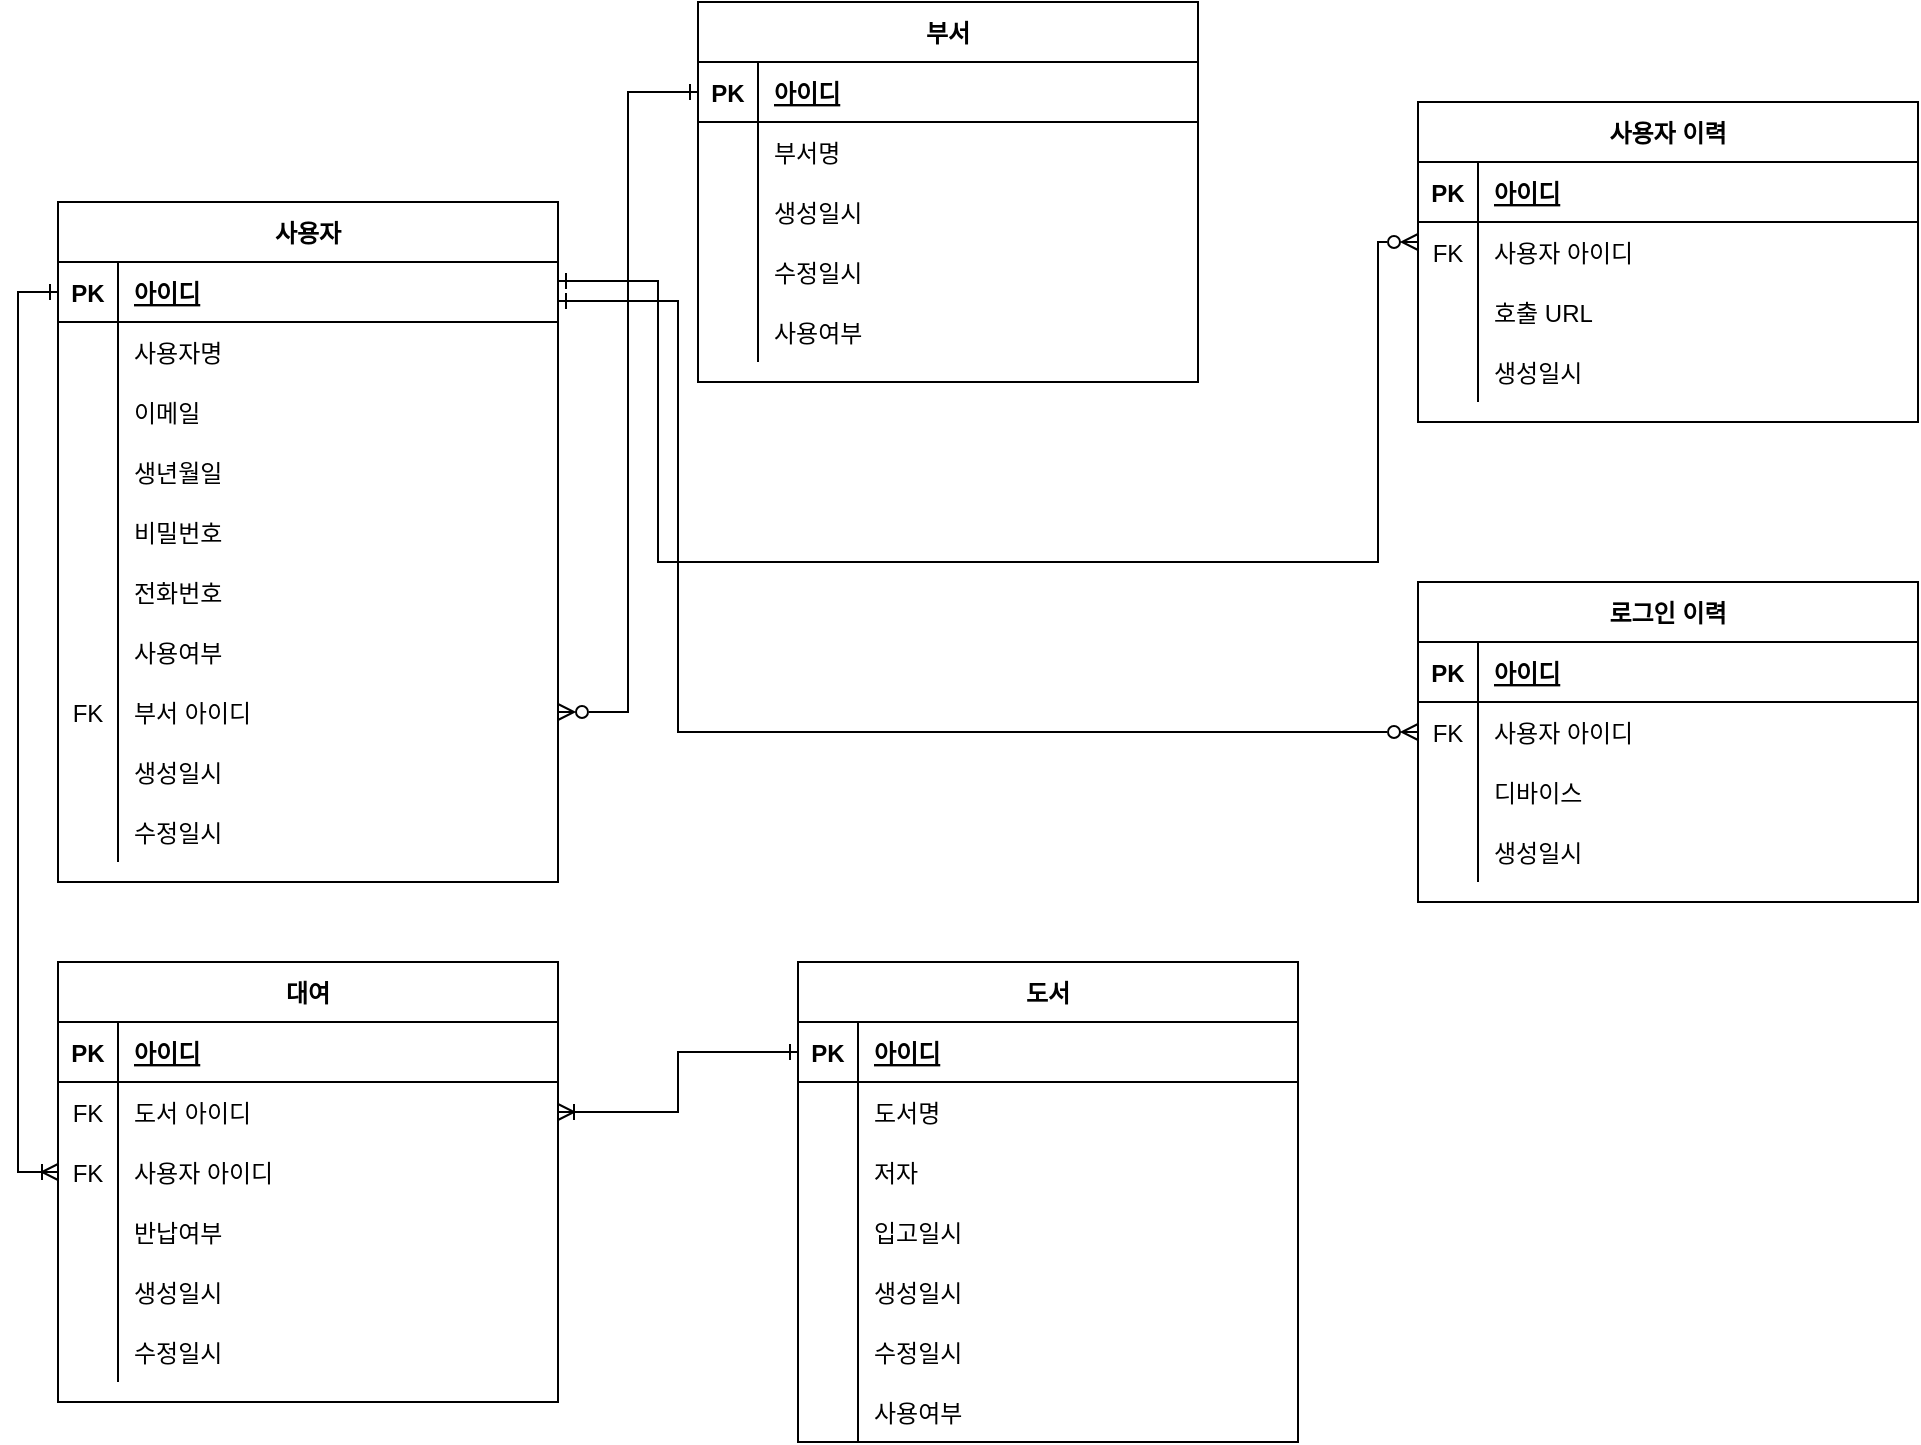 <mxfile version="20.5.3" type="embed" pages="2"><diagram id="R2lEEEUBdFMjLlhIrx00" name="샘플(논리)"><mxGraphModel dx="430" dy="1236" grid="1" gridSize="10" guides="1" tooltips="1" connect="1" arrows="1" fold="1" page="1" pageScale="1" pageWidth="850" pageHeight="1100" math="0" shadow="0" extFonts="Permanent Marker^https://fonts.googleapis.com/css?family=Permanent+Marker"><root><mxCell id="0"/><mxCell id="1" parent="0"/><mxCell id="C-vyLk0tnHw3VtMMgP7b-2" value="부서" style="shape=table;startSize=30;container=1;collapsible=1;childLayout=tableLayout;fixedRows=1;rowLines=0;fontStyle=1;align=center;resizeLast=1;" parent="1" vertex="1"><mxGeometry x="440" y="20" width="250" height="190" as="geometry"/></mxCell><mxCell id="C-vyLk0tnHw3VtMMgP7b-3" value="" style="shape=partialRectangle;collapsible=0;dropTarget=0;pointerEvents=0;fillColor=none;points=[[0,0.5],[1,0.5]];portConstraint=eastwest;top=0;left=0;right=0;bottom=1;" parent="C-vyLk0tnHw3VtMMgP7b-2" vertex="1"><mxGeometry y="30" width="250" height="30" as="geometry"/></mxCell><mxCell id="C-vyLk0tnHw3VtMMgP7b-4" value="PK" style="shape=partialRectangle;overflow=hidden;connectable=0;fillColor=none;top=0;left=0;bottom=0;right=0;fontStyle=1;" parent="C-vyLk0tnHw3VtMMgP7b-3" vertex="1"><mxGeometry width="30" height="30" as="geometry"><mxRectangle width="30" height="30" as="alternateBounds"/></mxGeometry></mxCell><mxCell id="C-vyLk0tnHw3VtMMgP7b-5" value="아이디" style="shape=partialRectangle;overflow=hidden;connectable=0;fillColor=none;top=0;left=0;bottom=0;right=0;align=left;spacingLeft=6;fontStyle=5;" parent="C-vyLk0tnHw3VtMMgP7b-3" vertex="1"><mxGeometry x="30" width="220" height="30" as="geometry"><mxRectangle width="220" height="30" as="alternateBounds"/></mxGeometry></mxCell><mxCell id="C-vyLk0tnHw3VtMMgP7b-6" value="" style="shape=partialRectangle;collapsible=0;dropTarget=0;pointerEvents=0;fillColor=none;points=[[0,0.5],[1,0.5]];portConstraint=eastwest;top=0;left=0;right=0;bottom=0;" parent="C-vyLk0tnHw3VtMMgP7b-2" vertex="1"><mxGeometry y="60" width="250" height="30" as="geometry"/></mxCell><mxCell id="C-vyLk0tnHw3VtMMgP7b-7" value="" style="shape=partialRectangle;overflow=hidden;connectable=0;fillColor=none;top=0;left=0;bottom=0;right=0;" parent="C-vyLk0tnHw3VtMMgP7b-6" vertex="1"><mxGeometry width="30" height="30" as="geometry"><mxRectangle width="30" height="30" as="alternateBounds"/></mxGeometry></mxCell><mxCell id="C-vyLk0tnHw3VtMMgP7b-8" value="부서명" style="shape=partialRectangle;overflow=hidden;connectable=0;fillColor=none;top=0;left=0;bottom=0;right=0;align=left;spacingLeft=6;" parent="C-vyLk0tnHw3VtMMgP7b-6" vertex="1"><mxGeometry x="30" width="220" height="30" as="geometry"><mxRectangle width="220" height="30" as="alternateBounds"/></mxGeometry></mxCell><mxCell id="C-vyLk0tnHw3VtMMgP7b-9" value="" style="shape=partialRectangle;collapsible=0;dropTarget=0;pointerEvents=0;fillColor=none;points=[[0,0.5],[1,0.5]];portConstraint=eastwest;top=0;left=0;right=0;bottom=0;" parent="C-vyLk0tnHw3VtMMgP7b-2" vertex="1"><mxGeometry y="90" width="250" height="30" as="geometry"/></mxCell><mxCell id="C-vyLk0tnHw3VtMMgP7b-10" value="" style="shape=partialRectangle;overflow=hidden;connectable=0;fillColor=none;top=0;left=0;bottom=0;right=0;" parent="C-vyLk0tnHw3VtMMgP7b-9" vertex="1"><mxGeometry width="30" height="30" as="geometry"><mxRectangle width="30" height="30" as="alternateBounds"/></mxGeometry></mxCell><mxCell id="C-vyLk0tnHw3VtMMgP7b-11" value="생성일시" style="shape=partialRectangle;overflow=hidden;connectable=0;fillColor=none;top=0;left=0;bottom=0;right=0;align=left;spacingLeft=6;" parent="C-vyLk0tnHw3VtMMgP7b-9" vertex="1"><mxGeometry x="30" width="220" height="30" as="geometry"><mxRectangle width="220" height="30" as="alternateBounds"/></mxGeometry></mxCell><mxCell id="_dJFfk8LNc2to3wbqugc-28" value="" style="shape=partialRectangle;collapsible=0;dropTarget=0;pointerEvents=0;fillColor=none;points=[[0,0.5],[1,0.5]];portConstraint=eastwest;top=0;left=0;right=0;bottom=0;" parent="C-vyLk0tnHw3VtMMgP7b-2" vertex="1"><mxGeometry y="120" width="250" height="30" as="geometry"/></mxCell><mxCell id="_dJFfk8LNc2to3wbqugc-29" value="" style="shape=partialRectangle;overflow=hidden;connectable=0;fillColor=none;top=0;left=0;bottom=0;right=0;" parent="_dJFfk8LNc2to3wbqugc-28" vertex="1"><mxGeometry width="30" height="30" as="geometry"><mxRectangle width="30" height="30" as="alternateBounds"/></mxGeometry></mxCell><mxCell id="_dJFfk8LNc2to3wbqugc-30" value="수정일시" style="shape=partialRectangle;overflow=hidden;connectable=0;fillColor=none;top=0;left=0;bottom=0;right=0;align=left;spacingLeft=6;" parent="_dJFfk8LNc2to3wbqugc-28" vertex="1"><mxGeometry x="30" width="220" height="30" as="geometry"><mxRectangle width="220" height="30" as="alternateBounds"/></mxGeometry></mxCell><mxCell id="_dJFfk8LNc2to3wbqugc-32" value="" style="shape=partialRectangle;collapsible=0;dropTarget=0;pointerEvents=0;fillColor=none;points=[[0,0.5],[1,0.5]];portConstraint=eastwest;top=0;left=0;right=0;bottom=0;" parent="C-vyLk0tnHw3VtMMgP7b-2" vertex="1"><mxGeometry y="150" width="250" height="30" as="geometry"/></mxCell><mxCell id="_dJFfk8LNc2to3wbqugc-33" value="" style="shape=partialRectangle;overflow=hidden;connectable=0;fillColor=none;top=0;left=0;bottom=0;right=0;" parent="_dJFfk8LNc2to3wbqugc-32" vertex="1"><mxGeometry width="30" height="30" as="geometry"><mxRectangle width="30" height="30" as="alternateBounds"/></mxGeometry></mxCell><mxCell id="_dJFfk8LNc2to3wbqugc-34" value="사용여부" style="shape=partialRectangle;overflow=hidden;connectable=0;fillColor=none;top=0;left=0;bottom=0;right=0;align=left;spacingLeft=6;" parent="_dJFfk8LNc2to3wbqugc-32" vertex="1"><mxGeometry x="30" width="220" height="30" as="geometry"><mxRectangle width="220" height="30" as="alternateBounds"/></mxGeometry></mxCell><mxCell id="C-vyLk0tnHw3VtMMgP7b-23" value="사용자" style="shape=table;startSize=30;container=1;collapsible=1;childLayout=tableLayout;fixedRows=1;rowLines=0;fontStyle=1;align=center;resizeLast=1;" parent="1" vertex="1"><mxGeometry x="120" y="120" width="250" height="340" as="geometry"/></mxCell><mxCell id="C-vyLk0tnHw3VtMMgP7b-24" value="" style="shape=partialRectangle;collapsible=0;dropTarget=0;pointerEvents=0;fillColor=none;points=[[0,0.5],[1,0.5]];portConstraint=eastwest;top=0;left=0;right=0;bottom=1;" parent="C-vyLk0tnHw3VtMMgP7b-23" vertex="1"><mxGeometry y="30" width="250" height="30" as="geometry"/></mxCell><mxCell id="C-vyLk0tnHw3VtMMgP7b-25" value="PK" style="shape=partialRectangle;overflow=hidden;connectable=0;fillColor=none;top=0;left=0;bottom=0;right=0;fontStyle=1;" parent="C-vyLk0tnHw3VtMMgP7b-24" vertex="1"><mxGeometry width="30" height="30" as="geometry"><mxRectangle width="30" height="30" as="alternateBounds"/></mxGeometry></mxCell><mxCell id="C-vyLk0tnHw3VtMMgP7b-26" value="아이디" style="shape=partialRectangle;overflow=hidden;connectable=0;fillColor=none;top=0;left=0;bottom=0;right=0;align=left;spacingLeft=6;fontStyle=5;" parent="C-vyLk0tnHw3VtMMgP7b-24" vertex="1"><mxGeometry x="30" width="220" height="30" as="geometry"><mxRectangle width="220" height="30" as="alternateBounds"/></mxGeometry></mxCell><mxCell id="C-vyLk0tnHw3VtMMgP7b-27" value="" style="shape=partialRectangle;collapsible=0;dropTarget=0;pointerEvents=0;fillColor=none;points=[[0,0.5],[1,0.5]];portConstraint=eastwest;top=0;left=0;right=0;bottom=0;" parent="C-vyLk0tnHw3VtMMgP7b-23" vertex="1"><mxGeometry y="60" width="250" height="30" as="geometry"/></mxCell><mxCell id="C-vyLk0tnHw3VtMMgP7b-28" value="" style="shape=partialRectangle;overflow=hidden;connectable=0;fillColor=none;top=0;left=0;bottom=0;right=0;" parent="C-vyLk0tnHw3VtMMgP7b-27" vertex="1"><mxGeometry width="30" height="30" as="geometry"><mxRectangle width="30" height="30" as="alternateBounds"/></mxGeometry></mxCell><mxCell id="C-vyLk0tnHw3VtMMgP7b-29" value="사용자명" style="shape=partialRectangle;overflow=hidden;connectable=0;fillColor=none;top=0;left=0;bottom=0;right=0;align=left;spacingLeft=6;" parent="C-vyLk0tnHw3VtMMgP7b-27" vertex="1"><mxGeometry x="30" width="220" height="30" as="geometry"><mxRectangle width="220" height="30" as="alternateBounds"/></mxGeometry></mxCell><mxCell id="_dJFfk8LNc2to3wbqugc-4" value="" style="shape=partialRectangle;collapsible=0;dropTarget=0;pointerEvents=0;fillColor=none;points=[[0,0.5],[1,0.5]];portConstraint=eastwest;top=0;left=0;right=0;bottom=0;" parent="C-vyLk0tnHw3VtMMgP7b-23" vertex="1"><mxGeometry y="90" width="250" height="30" as="geometry"/></mxCell><mxCell id="_dJFfk8LNc2to3wbqugc-5" value="" style="shape=partialRectangle;overflow=hidden;connectable=0;fillColor=none;top=0;left=0;bottom=0;right=0;" parent="_dJFfk8LNc2to3wbqugc-4" vertex="1"><mxGeometry width="30" height="30" as="geometry"><mxRectangle width="30" height="30" as="alternateBounds"/></mxGeometry></mxCell><mxCell id="_dJFfk8LNc2to3wbqugc-6" value="이메일" style="shape=partialRectangle;overflow=hidden;connectable=0;fillColor=none;top=0;left=0;bottom=0;right=0;align=left;spacingLeft=6;" parent="_dJFfk8LNc2to3wbqugc-4" vertex="1"><mxGeometry x="30" width="220" height="30" as="geometry"><mxRectangle width="220" height="30" as="alternateBounds"/></mxGeometry></mxCell><mxCell id="_dJFfk8LNc2to3wbqugc-7" value="" style="shape=partialRectangle;collapsible=0;dropTarget=0;pointerEvents=0;fillColor=none;points=[[0,0.5],[1,0.5]];portConstraint=eastwest;top=0;left=0;right=0;bottom=0;" parent="C-vyLk0tnHw3VtMMgP7b-23" vertex="1"><mxGeometry y="120" width="250" height="30" as="geometry"/></mxCell><mxCell id="_dJFfk8LNc2to3wbqugc-8" value="" style="shape=partialRectangle;overflow=hidden;connectable=0;fillColor=none;top=0;left=0;bottom=0;right=0;" parent="_dJFfk8LNc2to3wbqugc-7" vertex="1"><mxGeometry width="30" height="30" as="geometry"><mxRectangle width="30" height="30" as="alternateBounds"/></mxGeometry></mxCell><mxCell id="_dJFfk8LNc2to3wbqugc-9" value="생년월일" style="shape=partialRectangle;overflow=hidden;connectable=0;fillColor=none;top=0;left=0;bottom=0;right=0;align=left;spacingLeft=6;" parent="_dJFfk8LNc2to3wbqugc-7" vertex="1"><mxGeometry x="30" width="220" height="30" as="geometry"><mxRectangle width="220" height="30" as="alternateBounds"/></mxGeometry></mxCell><mxCell id="_dJFfk8LNc2to3wbqugc-10" value="" style="shape=partialRectangle;collapsible=0;dropTarget=0;pointerEvents=0;fillColor=none;points=[[0,0.5],[1,0.5]];portConstraint=eastwest;top=0;left=0;right=0;bottom=0;" parent="C-vyLk0tnHw3VtMMgP7b-23" vertex="1"><mxGeometry y="150" width="250" height="30" as="geometry"/></mxCell><mxCell id="_dJFfk8LNc2to3wbqugc-11" value="" style="shape=partialRectangle;overflow=hidden;connectable=0;fillColor=none;top=0;left=0;bottom=0;right=0;" parent="_dJFfk8LNc2to3wbqugc-10" vertex="1"><mxGeometry width="30" height="30" as="geometry"><mxRectangle width="30" height="30" as="alternateBounds"/></mxGeometry></mxCell><mxCell id="_dJFfk8LNc2to3wbqugc-12" value="비밀번호" style="shape=partialRectangle;overflow=hidden;connectable=0;fillColor=none;top=0;left=0;bottom=0;right=0;align=left;spacingLeft=6;" parent="_dJFfk8LNc2to3wbqugc-10" vertex="1"><mxGeometry x="30" width="220" height="30" as="geometry"><mxRectangle width="220" height="30" as="alternateBounds"/></mxGeometry></mxCell><mxCell id="_dJFfk8LNc2to3wbqugc-13" value="" style="shape=partialRectangle;collapsible=0;dropTarget=0;pointerEvents=0;fillColor=none;points=[[0,0.5],[1,0.5]];portConstraint=eastwest;top=0;left=0;right=0;bottom=0;" parent="C-vyLk0tnHw3VtMMgP7b-23" vertex="1"><mxGeometry y="180" width="250" height="30" as="geometry"/></mxCell><mxCell id="_dJFfk8LNc2to3wbqugc-14" value="" style="shape=partialRectangle;overflow=hidden;connectable=0;fillColor=none;top=0;left=0;bottom=0;right=0;" parent="_dJFfk8LNc2to3wbqugc-13" vertex="1"><mxGeometry width="30" height="30" as="geometry"><mxRectangle width="30" height="30" as="alternateBounds"/></mxGeometry></mxCell><mxCell id="_dJFfk8LNc2to3wbqugc-15" value="전화번호" style="shape=partialRectangle;overflow=hidden;connectable=0;fillColor=none;top=0;left=0;bottom=0;right=0;align=left;spacingLeft=6;" parent="_dJFfk8LNc2to3wbqugc-13" vertex="1"><mxGeometry x="30" width="220" height="30" as="geometry"><mxRectangle width="220" height="30" as="alternateBounds"/></mxGeometry></mxCell><mxCell id="_dJFfk8LNc2to3wbqugc-16" value="" style="shape=partialRectangle;collapsible=0;dropTarget=0;pointerEvents=0;fillColor=none;points=[[0,0.5],[1,0.5]];portConstraint=eastwest;top=0;left=0;right=0;bottom=0;" parent="C-vyLk0tnHw3VtMMgP7b-23" vertex="1"><mxGeometry y="210" width="250" height="30" as="geometry"/></mxCell><mxCell id="_dJFfk8LNc2to3wbqugc-17" value="" style="shape=partialRectangle;overflow=hidden;connectable=0;fillColor=none;top=0;left=0;bottom=0;right=0;" parent="_dJFfk8LNc2to3wbqugc-16" vertex="1"><mxGeometry width="30" height="30" as="geometry"><mxRectangle width="30" height="30" as="alternateBounds"/></mxGeometry></mxCell><mxCell id="_dJFfk8LNc2to3wbqugc-18" value="사용여부" style="shape=partialRectangle;overflow=hidden;connectable=0;fillColor=none;top=0;left=0;bottom=0;right=0;align=left;spacingLeft=6;" parent="_dJFfk8LNc2to3wbqugc-16" vertex="1"><mxGeometry x="30" width="220" height="30" as="geometry"><mxRectangle width="220" height="30" as="alternateBounds"/></mxGeometry></mxCell><mxCell id="_dJFfk8LNc2to3wbqugc-19" value="" style="shape=partialRectangle;collapsible=0;dropTarget=0;pointerEvents=0;fillColor=none;points=[[0,0.5],[1,0.5]];portConstraint=eastwest;top=0;left=0;right=0;bottom=0;" parent="C-vyLk0tnHw3VtMMgP7b-23" vertex="1"><mxGeometry y="240" width="250" height="30" as="geometry"/></mxCell><mxCell id="_dJFfk8LNc2to3wbqugc-20" value="FK" style="shape=partialRectangle;overflow=hidden;connectable=0;fillColor=none;top=0;left=0;bottom=0;right=0;" parent="_dJFfk8LNc2to3wbqugc-19" vertex="1"><mxGeometry width="30" height="30" as="geometry"><mxRectangle width="30" height="30" as="alternateBounds"/></mxGeometry></mxCell><mxCell id="_dJFfk8LNc2to3wbqugc-21" value="부서 아이디" style="shape=partialRectangle;overflow=hidden;connectable=0;fillColor=none;top=0;left=0;bottom=0;right=0;align=left;spacingLeft=6;" parent="_dJFfk8LNc2to3wbqugc-19" vertex="1"><mxGeometry x="30" width="220" height="30" as="geometry"><mxRectangle width="220" height="30" as="alternateBounds"/></mxGeometry></mxCell><mxCell id="ctZ0gYOrhZNdRDzIIBMO-1" value="" style="shape=partialRectangle;collapsible=0;dropTarget=0;pointerEvents=0;fillColor=none;points=[[0,0.5],[1,0.5]];portConstraint=eastwest;top=0;left=0;right=0;bottom=0;" parent="C-vyLk0tnHw3VtMMgP7b-23" vertex="1"><mxGeometry y="270" width="250" height="30" as="geometry"/></mxCell><mxCell id="ctZ0gYOrhZNdRDzIIBMO-2" value="" style="shape=partialRectangle;overflow=hidden;connectable=0;fillColor=none;top=0;left=0;bottom=0;right=0;" parent="ctZ0gYOrhZNdRDzIIBMO-1" vertex="1"><mxGeometry width="30" height="30" as="geometry"><mxRectangle width="30" height="30" as="alternateBounds"/></mxGeometry></mxCell><mxCell id="ctZ0gYOrhZNdRDzIIBMO-3" value="생성일시" style="shape=partialRectangle;overflow=hidden;connectable=0;fillColor=none;top=0;left=0;bottom=0;right=0;align=left;spacingLeft=6;" parent="ctZ0gYOrhZNdRDzIIBMO-1" vertex="1"><mxGeometry x="30" width="220" height="30" as="geometry"><mxRectangle width="220" height="30" as="alternateBounds"/></mxGeometry></mxCell><mxCell id="ctZ0gYOrhZNdRDzIIBMO-4" value="" style="shape=partialRectangle;collapsible=0;dropTarget=0;pointerEvents=0;fillColor=none;points=[[0,0.5],[1,0.5]];portConstraint=eastwest;top=0;left=0;right=0;bottom=0;" parent="C-vyLk0tnHw3VtMMgP7b-23" vertex="1"><mxGeometry y="300" width="250" height="30" as="geometry"/></mxCell><mxCell id="ctZ0gYOrhZNdRDzIIBMO-5" value="" style="shape=partialRectangle;overflow=hidden;connectable=0;fillColor=none;top=0;left=0;bottom=0;right=0;" parent="ctZ0gYOrhZNdRDzIIBMO-4" vertex="1"><mxGeometry width="30" height="30" as="geometry"><mxRectangle width="30" height="30" as="alternateBounds"/></mxGeometry></mxCell><mxCell id="ctZ0gYOrhZNdRDzIIBMO-6" value="수정일시" style="shape=partialRectangle;overflow=hidden;connectable=0;fillColor=none;top=0;left=0;bottom=0;right=0;align=left;spacingLeft=6;" parent="ctZ0gYOrhZNdRDzIIBMO-4" vertex="1"><mxGeometry x="30" width="220" height="30" as="geometry"><mxRectangle width="220" height="30" as="alternateBounds"/></mxGeometry></mxCell><mxCell id="_dJFfk8LNc2to3wbqugc-35" value="도서" style="shape=table;startSize=30;container=1;collapsible=1;childLayout=tableLayout;fixedRows=1;rowLines=0;fontStyle=1;align=center;resizeLast=1;" parent="1" vertex="1"><mxGeometry x="490" y="500" width="250" height="240" as="geometry"/></mxCell><mxCell id="_dJFfk8LNc2to3wbqugc-36" value="" style="shape=partialRectangle;collapsible=0;dropTarget=0;pointerEvents=0;fillColor=none;points=[[0,0.5],[1,0.5]];portConstraint=eastwest;top=0;left=0;right=0;bottom=1;" parent="_dJFfk8LNc2to3wbqugc-35" vertex="1"><mxGeometry y="30" width="250" height="30" as="geometry"/></mxCell><mxCell id="_dJFfk8LNc2to3wbqugc-37" value="PK" style="shape=partialRectangle;overflow=hidden;connectable=0;fillColor=none;top=0;left=0;bottom=0;right=0;fontStyle=1;" parent="_dJFfk8LNc2to3wbqugc-36" vertex="1"><mxGeometry width="30" height="30" as="geometry"><mxRectangle width="30" height="30" as="alternateBounds"/></mxGeometry></mxCell><mxCell id="_dJFfk8LNc2to3wbqugc-38" value="아이디" style="shape=partialRectangle;overflow=hidden;connectable=0;fillColor=none;top=0;left=0;bottom=0;right=0;align=left;spacingLeft=6;fontStyle=5;" parent="_dJFfk8LNc2to3wbqugc-36" vertex="1"><mxGeometry x="30" width="220" height="30" as="geometry"><mxRectangle width="220" height="30" as="alternateBounds"/></mxGeometry></mxCell><mxCell id="_dJFfk8LNc2to3wbqugc-39" value="" style="shape=partialRectangle;collapsible=0;dropTarget=0;pointerEvents=0;fillColor=none;points=[[0,0.5],[1,0.5]];portConstraint=eastwest;top=0;left=0;right=0;bottom=0;" parent="_dJFfk8LNc2to3wbqugc-35" vertex="1"><mxGeometry y="60" width="250" height="30" as="geometry"/></mxCell><mxCell id="_dJFfk8LNc2to3wbqugc-40" value="" style="shape=partialRectangle;overflow=hidden;connectable=0;fillColor=none;top=0;left=0;bottom=0;right=0;" parent="_dJFfk8LNc2to3wbqugc-39" vertex="1"><mxGeometry width="30" height="30" as="geometry"><mxRectangle width="30" height="30" as="alternateBounds"/></mxGeometry></mxCell><mxCell id="_dJFfk8LNc2to3wbqugc-41" value="도서명" style="shape=partialRectangle;overflow=hidden;connectable=0;fillColor=none;top=0;left=0;bottom=0;right=0;align=left;spacingLeft=6;" parent="_dJFfk8LNc2to3wbqugc-39" vertex="1"><mxGeometry x="30" width="220" height="30" as="geometry"><mxRectangle width="220" height="30" as="alternateBounds"/></mxGeometry></mxCell><mxCell id="_dJFfk8LNc2to3wbqugc-42" value="" style="shape=partialRectangle;collapsible=0;dropTarget=0;pointerEvents=0;fillColor=none;points=[[0,0.5],[1,0.5]];portConstraint=eastwest;top=0;left=0;right=0;bottom=0;" parent="_dJFfk8LNc2to3wbqugc-35" vertex="1"><mxGeometry y="90" width="250" height="30" as="geometry"/></mxCell><mxCell id="_dJFfk8LNc2to3wbqugc-43" value="" style="shape=partialRectangle;overflow=hidden;connectable=0;fillColor=none;top=0;left=0;bottom=0;right=0;" parent="_dJFfk8LNc2to3wbqugc-42" vertex="1"><mxGeometry width="30" height="30" as="geometry"><mxRectangle width="30" height="30" as="alternateBounds"/></mxGeometry></mxCell><mxCell id="_dJFfk8LNc2to3wbqugc-44" value="저자" style="shape=partialRectangle;overflow=hidden;connectable=0;fillColor=none;top=0;left=0;bottom=0;right=0;align=left;spacingLeft=6;" parent="_dJFfk8LNc2to3wbqugc-42" vertex="1"><mxGeometry x="30" width="220" height="30" as="geometry"><mxRectangle width="220" height="30" as="alternateBounds"/></mxGeometry></mxCell><mxCell id="_dJFfk8LNc2to3wbqugc-45" value="" style="shape=partialRectangle;collapsible=0;dropTarget=0;pointerEvents=0;fillColor=none;points=[[0,0.5],[1,0.5]];portConstraint=eastwest;top=0;left=0;right=0;bottom=0;" parent="_dJFfk8LNc2to3wbqugc-35" vertex="1"><mxGeometry y="120" width="250" height="30" as="geometry"/></mxCell><mxCell id="_dJFfk8LNc2to3wbqugc-46" value="" style="shape=partialRectangle;overflow=hidden;connectable=0;fillColor=none;top=0;left=0;bottom=0;right=0;" parent="_dJFfk8LNc2to3wbqugc-45" vertex="1"><mxGeometry width="30" height="30" as="geometry"><mxRectangle width="30" height="30" as="alternateBounds"/></mxGeometry></mxCell><mxCell id="_dJFfk8LNc2to3wbqugc-47" value="입고일시" style="shape=partialRectangle;overflow=hidden;connectable=0;fillColor=none;top=0;left=0;bottom=0;right=0;align=left;spacingLeft=6;" parent="_dJFfk8LNc2to3wbqugc-45" vertex="1"><mxGeometry x="30" width="220" height="30" as="geometry"><mxRectangle width="220" height="30" as="alternateBounds"/></mxGeometry></mxCell><mxCell id="_dJFfk8LNc2to3wbqugc-48" value="" style="shape=partialRectangle;collapsible=0;dropTarget=0;pointerEvents=0;fillColor=none;points=[[0,0.5],[1,0.5]];portConstraint=eastwest;top=0;left=0;right=0;bottom=0;" parent="_dJFfk8LNc2to3wbqugc-35" vertex="1"><mxGeometry y="150" width="250" height="30" as="geometry"/></mxCell><mxCell id="_dJFfk8LNc2to3wbqugc-49" value="" style="shape=partialRectangle;overflow=hidden;connectable=0;fillColor=none;top=0;left=0;bottom=0;right=0;" parent="_dJFfk8LNc2to3wbqugc-48" vertex="1"><mxGeometry width="30" height="30" as="geometry"><mxRectangle width="30" height="30" as="alternateBounds"/></mxGeometry></mxCell><mxCell id="_dJFfk8LNc2to3wbqugc-50" value="생성일시" style="shape=partialRectangle;overflow=hidden;connectable=0;fillColor=none;top=0;left=0;bottom=0;right=0;align=left;spacingLeft=6;" parent="_dJFfk8LNc2to3wbqugc-48" vertex="1"><mxGeometry x="30" width="220" height="30" as="geometry"><mxRectangle width="220" height="30" as="alternateBounds"/></mxGeometry></mxCell><mxCell id="_dJFfk8LNc2to3wbqugc-51" value="" style="shape=partialRectangle;collapsible=0;dropTarget=0;pointerEvents=0;fillColor=none;points=[[0,0.5],[1,0.5]];portConstraint=eastwest;top=0;left=0;right=0;bottom=0;" parent="_dJFfk8LNc2to3wbqugc-35" vertex="1"><mxGeometry y="180" width="250" height="30" as="geometry"/></mxCell><mxCell id="_dJFfk8LNc2to3wbqugc-52" value="" style="shape=partialRectangle;overflow=hidden;connectable=0;fillColor=none;top=0;left=0;bottom=0;right=0;" parent="_dJFfk8LNc2to3wbqugc-51" vertex="1"><mxGeometry width="30" height="30" as="geometry"><mxRectangle width="30" height="30" as="alternateBounds"/></mxGeometry></mxCell><mxCell id="_dJFfk8LNc2to3wbqugc-53" value="수정일시" style="shape=partialRectangle;overflow=hidden;connectable=0;fillColor=none;top=0;left=0;bottom=0;right=0;align=left;spacingLeft=6;" parent="_dJFfk8LNc2to3wbqugc-51" vertex="1"><mxGeometry x="30" width="220" height="30" as="geometry"><mxRectangle width="220" height="30" as="alternateBounds"/></mxGeometry></mxCell><mxCell id="gCErbWOULAjdzYsN1awT-1" value="" style="shape=partialRectangle;collapsible=0;dropTarget=0;pointerEvents=0;fillColor=none;points=[[0,0.5],[1,0.5]];portConstraint=eastwest;top=0;left=0;right=0;bottom=0;" parent="_dJFfk8LNc2to3wbqugc-35" vertex="1"><mxGeometry y="210" width="250" height="30" as="geometry"/></mxCell><mxCell id="gCErbWOULAjdzYsN1awT-2" value="" style="shape=partialRectangle;overflow=hidden;connectable=0;fillColor=none;top=0;left=0;bottom=0;right=0;" parent="gCErbWOULAjdzYsN1awT-1" vertex="1"><mxGeometry width="30" height="30" as="geometry"><mxRectangle width="30" height="30" as="alternateBounds"/></mxGeometry></mxCell><mxCell id="gCErbWOULAjdzYsN1awT-3" value="사용여부" style="shape=partialRectangle;overflow=hidden;connectable=0;fillColor=none;top=0;left=0;bottom=0;right=0;align=left;spacingLeft=6;" parent="gCErbWOULAjdzYsN1awT-1" vertex="1"><mxGeometry x="30" width="220" height="30" as="geometry"><mxRectangle width="220" height="30" as="alternateBounds"/></mxGeometry></mxCell><mxCell id="_dJFfk8LNc2to3wbqugc-54" value="대여" style="shape=table;startSize=30;container=1;collapsible=1;childLayout=tableLayout;fixedRows=1;rowLines=0;fontStyle=1;align=center;resizeLast=1;" parent="1" vertex="1"><mxGeometry x="120" y="500" width="250" height="220" as="geometry"/></mxCell><mxCell id="_dJFfk8LNc2to3wbqugc-55" value="" style="shape=partialRectangle;collapsible=0;dropTarget=0;pointerEvents=0;fillColor=none;points=[[0,0.5],[1,0.5]];portConstraint=eastwest;top=0;left=0;right=0;bottom=1;" parent="_dJFfk8LNc2to3wbqugc-54" vertex="1"><mxGeometry y="30" width="250" height="30" as="geometry"/></mxCell><mxCell id="_dJFfk8LNc2to3wbqugc-56" value="PK" style="shape=partialRectangle;overflow=hidden;connectable=0;fillColor=none;top=0;left=0;bottom=0;right=0;fontStyle=1;" parent="_dJFfk8LNc2to3wbqugc-55" vertex="1"><mxGeometry width="30" height="30" as="geometry"><mxRectangle width="30" height="30" as="alternateBounds"/></mxGeometry></mxCell><mxCell id="_dJFfk8LNc2to3wbqugc-57" value="아이디" style="shape=partialRectangle;overflow=hidden;connectable=0;fillColor=none;top=0;left=0;bottom=0;right=0;align=left;spacingLeft=6;fontStyle=5;" parent="_dJFfk8LNc2to3wbqugc-55" vertex="1"><mxGeometry x="30" width="220" height="30" as="geometry"><mxRectangle width="220" height="30" as="alternateBounds"/></mxGeometry></mxCell><mxCell id="_dJFfk8LNc2to3wbqugc-58" value="" style="shape=partialRectangle;collapsible=0;dropTarget=0;pointerEvents=0;fillColor=none;points=[[0,0.5],[1,0.5]];portConstraint=eastwest;top=0;left=0;right=0;bottom=0;" parent="_dJFfk8LNc2to3wbqugc-54" vertex="1"><mxGeometry y="60" width="250" height="30" as="geometry"/></mxCell><mxCell id="_dJFfk8LNc2to3wbqugc-59" value="FK" style="shape=partialRectangle;overflow=hidden;connectable=0;fillColor=none;top=0;left=0;bottom=0;right=0;" parent="_dJFfk8LNc2to3wbqugc-58" vertex="1"><mxGeometry width="30" height="30" as="geometry"><mxRectangle width="30" height="30" as="alternateBounds"/></mxGeometry></mxCell><mxCell id="_dJFfk8LNc2to3wbqugc-60" value="도서 아이디" style="shape=partialRectangle;overflow=hidden;connectable=0;fillColor=none;top=0;left=0;bottom=0;right=0;align=left;spacingLeft=6;" parent="_dJFfk8LNc2to3wbqugc-58" vertex="1"><mxGeometry x="30" width="220" height="30" as="geometry"><mxRectangle width="220" height="30" as="alternateBounds"/></mxGeometry></mxCell><mxCell id="_dJFfk8LNc2to3wbqugc-61" value="" style="shape=partialRectangle;collapsible=0;dropTarget=0;pointerEvents=0;fillColor=none;points=[[0,0.5],[1,0.5]];portConstraint=eastwest;top=0;left=0;right=0;bottom=0;" parent="_dJFfk8LNc2to3wbqugc-54" vertex="1"><mxGeometry y="90" width="250" height="30" as="geometry"/></mxCell><mxCell id="_dJFfk8LNc2to3wbqugc-62" value="FK" style="shape=partialRectangle;overflow=hidden;connectable=0;fillColor=none;top=0;left=0;bottom=0;right=0;" parent="_dJFfk8LNc2to3wbqugc-61" vertex="1"><mxGeometry width="30" height="30" as="geometry"><mxRectangle width="30" height="30" as="alternateBounds"/></mxGeometry></mxCell><mxCell id="_dJFfk8LNc2to3wbqugc-63" value="사용자 아이디" style="shape=partialRectangle;overflow=hidden;connectable=0;fillColor=none;top=0;left=0;bottom=0;right=0;align=left;spacingLeft=6;" parent="_dJFfk8LNc2to3wbqugc-61" vertex="1"><mxGeometry x="30" width="220" height="30" as="geometry"><mxRectangle width="220" height="30" as="alternateBounds"/></mxGeometry></mxCell><mxCell id="_dJFfk8LNc2to3wbqugc-64" value="" style="shape=partialRectangle;collapsible=0;dropTarget=0;pointerEvents=0;fillColor=none;points=[[0,0.5],[1,0.5]];portConstraint=eastwest;top=0;left=0;right=0;bottom=0;" parent="_dJFfk8LNc2to3wbqugc-54" vertex="1"><mxGeometry y="120" width="250" height="30" as="geometry"/></mxCell><mxCell id="_dJFfk8LNc2to3wbqugc-65" value="" style="shape=partialRectangle;overflow=hidden;connectable=0;fillColor=none;top=0;left=0;bottom=0;right=0;" parent="_dJFfk8LNc2to3wbqugc-64" vertex="1"><mxGeometry width="30" height="30" as="geometry"><mxRectangle width="30" height="30" as="alternateBounds"/></mxGeometry></mxCell><mxCell id="_dJFfk8LNc2to3wbqugc-66" value="반납여부" style="shape=partialRectangle;overflow=hidden;connectable=0;fillColor=none;top=0;left=0;bottom=0;right=0;align=left;spacingLeft=6;" parent="_dJFfk8LNc2to3wbqugc-64" vertex="1"><mxGeometry x="30" width="220" height="30" as="geometry"><mxRectangle width="220" height="30" as="alternateBounds"/></mxGeometry></mxCell><mxCell id="_dJFfk8LNc2to3wbqugc-67" value="" style="shape=partialRectangle;collapsible=0;dropTarget=0;pointerEvents=0;fillColor=none;points=[[0,0.5],[1,0.5]];portConstraint=eastwest;top=0;left=0;right=0;bottom=0;" parent="_dJFfk8LNc2to3wbqugc-54" vertex="1"><mxGeometry y="150" width="250" height="30" as="geometry"/></mxCell><mxCell id="_dJFfk8LNc2to3wbqugc-68" value="" style="shape=partialRectangle;overflow=hidden;connectable=0;fillColor=none;top=0;left=0;bottom=0;right=0;" parent="_dJFfk8LNc2to3wbqugc-67" vertex="1"><mxGeometry width="30" height="30" as="geometry"><mxRectangle width="30" height="30" as="alternateBounds"/></mxGeometry></mxCell><mxCell id="_dJFfk8LNc2to3wbqugc-69" value="생성일시" style="shape=partialRectangle;overflow=hidden;connectable=0;fillColor=none;top=0;left=0;bottom=0;right=0;align=left;spacingLeft=6;" parent="_dJFfk8LNc2to3wbqugc-67" vertex="1"><mxGeometry x="30" width="220" height="30" as="geometry"><mxRectangle width="220" height="30" as="alternateBounds"/></mxGeometry></mxCell><mxCell id="_dJFfk8LNc2to3wbqugc-70" value="" style="shape=partialRectangle;collapsible=0;dropTarget=0;pointerEvents=0;fillColor=none;points=[[0,0.5],[1,0.5]];portConstraint=eastwest;top=0;left=0;right=0;bottom=0;" parent="_dJFfk8LNc2to3wbqugc-54" vertex="1"><mxGeometry y="180" width="250" height="30" as="geometry"/></mxCell><mxCell id="_dJFfk8LNc2to3wbqugc-71" value="" style="shape=partialRectangle;overflow=hidden;connectable=0;fillColor=none;top=0;left=0;bottom=0;right=0;" parent="_dJFfk8LNc2to3wbqugc-70" vertex="1"><mxGeometry width="30" height="30" as="geometry"><mxRectangle width="30" height="30" as="alternateBounds"/></mxGeometry></mxCell><mxCell id="_dJFfk8LNc2to3wbqugc-72" value="수정일시" style="shape=partialRectangle;overflow=hidden;connectable=0;fillColor=none;top=0;left=0;bottom=0;right=0;align=left;spacingLeft=6;" parent="_dJFfk8LNc2to3wbqugc-70" vertex="1"><mxGeometry x="30" width="220" height="30" as="geometry"><mxRectangle width="220" height="30" as="alternateBounds"/></mxGeometry></mxCell><mxCell id="_dJFfk8LNc2to3wbqugc-78" style="edgeStyle=orthogonalEdgeStyle;rounded=0;orthogonalLoop=1;jettySize=auto;html=1;exitX=0;exitY=0.5;exitDx=0;exitDy=0;entryX=1;entryY=0.5;entryDx=0;entryDy=0;startArrow=ERone;startFill=0;endArrow=ERzeroToMany;endFill=0;" parent="1" source="C-vyLk0tnHw3VtMMgP7b-3" target="_dJFfk8LNc2to3wbqugc-19" edge="1"><mxGeometry relative="1" as="geometry"/></mxCell><mxCell id="_dJFfk8LNc2to3wbqugc-79" style="edgeStyle=orthogonalEdgeStyle;rounded=0;orthogonalLoop=1;jettySize=auto;html=1;entryX=1;entryY=0.5;entryDx=0;entryDy=0;startArrow=ERone;startFill=0;endArrow=ERoneToMany;endFill=0;" parent="1" source="_dJFfk8LNc2to3wbqugc-36" target="_dJFfk8LNc2to3wbqugc-58" edge="1"><mxGeometry relative="1" as="geometry"/></mxCell><mxCell id="_dJFfk8LNc2to3wbqugc-80" style="edgeStyle=orthogonalEdgeStyle;rounded=0;orthogonalLoop=1;jettySize=auto;html=1;entryX=0;entryY=0.5;entryDx=0;entryDy=0;startArrow=ERone;startFill=0;endArrow=ERoneToMany;endFill=0;" parent="1" source="C-vyLk0tnHw3VtMMgP7b-24" target="_dJFfk8LNc2to3wbqugc-61" edge="1"><mxGeometry relative="1" as="geometry"/></mxCell><mxCell id="_dJFfk8LNc2to3wbqugc-81" value="사용자 이력" style="shape=table;startSize=30;container=1;collapsible=1;childLayout=tableLayout;fixedRows=1;rowLines=0;fontStyle=1;align=center;resizeLast=1;" parent="1" vertex="1"><mxGeometry x="800" y="70" width="250" height="160" as="geometry"/></mxCell><mxCell id="_dJFfk8LNc2to3wbqugc-82" value="" style="shape=partialRectangle;collapsible=0;dropTarget=0;pointerEvents=0;fillColor=none;points=[[0,0.5],[1,0.5]];portConstraint=eastwest;top=0;left=0;right=0;bottom=1;" parent="_dJFfk8LNc2to3wbqugc-81" vertex="1"><mxGeometry y="30" width="250" height="30" as="geometry"/></mxCell><mxCell id="_dJFfk8LNc2to3wbqugc-83" value="PK" style="shape=partialRectangle;overflow=hidden;connectable=0;fillColor=none;top=0;left=0;bottom=0;right=0;fontStyle=1;" parent="_dJFfk8LNc2to3wbqugc-82" vertex="1"><mxGeometry width="30" height="30" as="geometry"><mxRectangle width="30" height="30" as="alternateBounds"/></mxGeometry></mxCell><mxCell id="_dJFfk8LNc2to3wbqugc-84" value="아이디" style="shape=partialRectangle;overflow=hidden;connectable=0;fillColor=none;top=0;left=0;bottom=0;right=0;align=left;spacingLeft=6;fontStyle=5;" parent="_dJFfk8LNc2to3wbqugc-82" vertex="1"><mxGeometry x="30" width="220" height="30" as="geometry"><mxRectangle width="220" height="30" as="alternateBounds"/></mxGeometry></mxCell><mxCell id="_dJFfk8LNc2to3wbqugc-88" value="" style="shape=partialRectangle;collapsible=0;dropTarget=0;pointerEvents=0;fillColor=none;points=[[0,0.5],[1,0.5]];portConstraint=eastwest;top=0;left=0;right=0;bottom=0;" parent="_dJFfk8LNc2to3wbqugc-81" vertex="1"><mxGeometry y="60" width="250" height="30" as="geometry"/></mxCell><mxCell id="_dJFfk8LNc2to3wbqugc-89" value="FK" style="shape=partialRectangle;overflow=hidden;connectable=0;fillColor=none;top=0;left=0;bottom=0;right=0;" parent="_dJFfk8LNc2to3wbqugc-88" vertex="1"><mxGeometry width="30" height="30" as="geometry"><mxRectangle width="30" height="30" as="alternateBounds"/></mxGeometry></mxCell><mxCell id="_dJFfk8LNc2to3wbqugc-90" value="사용자 아이디" style="shape=partialRectangle;overflow=hidden;connectable=0;fillColor=none;top=0;left=0;bottom=0;right=0;align=left;spacingLeft=6;" parent="_dJFfk8LNc2to3wbqugc-88" vertex="1"><mxGeometry x="30" width="220" height="30" as="geometry"><mxRectangle width="220" height="30" as="alternateBounds"/></mxGeometry></mxCell><mxCell id="_dJFfk8LNc2to3wbqugc-85" value="" style="shape=partialRectangle;collapsible=0;dropTarget=0;pointerEvents=0;fillColor=none;points=[[0,0.5],[1,0.5]];portConstraint=eastwest;top=0;left=0;right=0;bottom=0;" parent="_dJFfk8LNc2to3wbqugc-81" vertex="1"><mxGeometry y="90" width="250" height="30" as="geometry"/></mxCell><mxCell id="_dJFfk8LNc2to3wbqugc-86" value="" style="shape=partialRectangle;overflow=hidden;connectable=0;fillColor=none;top=0;left=0;bottom=0;right=0;" parent="_dJFfk8LNc2to3wbqugc-85" vertex="1"><mxGeometry width="30" height="30" as="geometry"><mxRectangle width="30" height="30" as="alternateBounds"/></mxGeometry></mxCell><mxCell id="_dJFfk8LNc2to3wbqugc-87" value="호출 URL" style="shape=partialRectangle;overflow=hidden;connectable=0;fillColor=none;top=0;left=0;bottom=0;right=0;align=left;spacingLeft=6;" parent="_dJFfk8LNc2to3wbqugc-85" vertex="1"><mxGeometry x="30" width="220" height="30" as="geometry"><mxRectangle width="220" height="30" as="alternateBounds"/></mxGeometry></mxCell><mxCell id="_dJFfk8LNc2to3wbqugc-91" value="" style="shape=partialRectangle;collapsible=0;dropTarget=0;pointerEvents=0;fillColor=none;points=[[0,0.5],[1,0.5]];portConstraint=eastwest;top=0;left=0;right=0;bottom=0;" parent="_dJFfk8LNc2to3wbqugc-81" vertex="1"><mxGeometry y="120" width="250" height="30" as="geometry"/></mxCell><mxCell id="_dJFfk8LNc2to3wbqugc-92" value="" style="shape=partialRectangle;overflow=hidden;connectable=0;fillColor=none;top=0;left=0;bottom=0;right=0;" parent="_dJFfk8LNc2to3wbqugc-91" vertex="1"><mxGeometry width="30" height="30" as="geometry"><mxRectangle width="30" height="30" as="alternateBounds"/></mxGeometry></mxCell><mxCell id="_dJFfk8LNc2to3wbqugc-93" value="생성일시" style="shape=partialRectangle;overflow=hidden;connectable=0;fillColor=none;top=0;left=0;bottom=0;right=0;align=left;spacingLeft=6;" parent="_dJFfk8LNc2to3wbqugc-91" vertex="1"><mxGeometry x="30" width="220" height="30" as="geometry"><mxRectangle width="220" height="30" as="alternateBounds"/></mxGeometry></mxCell><mxCell id="_dJFfk8LNc2to3wbqugc-97" value="로그인 이력" style="shape=table;startSize=30;container=1;collapsible=1;childLayout=tableLayout;fixedRows=1;rowLines=0;fontStyle=1;align=center;resizeLast=1;" parent="1" vertex="1"><mxGeometry x="800" y="310" width="250" height="160" as="geometry"/></mxCell><mxCell id="_dJFfk8LNc2to3wbqugc-98" value="" style="shape=partialRectangle;collapsible=0;dropTarget=0;pointerEvents=0;fillColor=none;points=[[0,0.5],[1,0.5]];portConstraint=eastwest;top=0;left=0;right=0;bottom=1;" parent="_dJFfk8LNc2to3wbqugc-97" vertex="1"><mxGeometry y="30" width="250" height="30" as="geometry"/></mxCell><mxCell id="_dJFfk8LNc2to3wbqugc-99" value="PK" style="shape=partialRectangle;overflow=hidden;connectable=0;fillColor=none;top=0;left=0;bottom=0;right=0;fontStyle=1;" parent="_dJFfk8LNc2to3wbqugc-98" vertex="1"><mxGeometry width="30" height="30" as="geometry"><mxRectangle width="30" height="30" as="alternateBounds"/></mxGeometry></mxCell><mxCell id="_dJFfk8LNc2to3wbqugc-100" value="아이디" style="shape=partialRectangle;overflow=hidden;connectable=0;fillColor=none;top=0;left=0;bottom=0;right=0;align=left;spacingLeft=6;fontStyle=5;" parent="_dJFfk8LNc2to3wbqugc-98" vertex="1"><mxGeometry x="30" width="220" height="30" as="geometry"><mxRectangle width="220" height="30" as="alternateBounds"/></mxGeometry></mxCell><mxCell id="_dJFfk8LNc2to3wbqugc-101" value="" style="shape=partialRectangle;collapsible=0;dropTarget=0;pointerEvents=0;fillColor=none;points=[[0,0.5],[1,0.5]];portConstraint=eastwest;top=0;left=0;right=0;bottom=0;" parent="_dJFfk8LNc2to3wbqugc-97" vertex="1"><mxGeometry y="60" width="250" height="30" as="geometry"/></mxCell><mxCell id="_dJFfk8LNc2to3wbqugc-102" value="FK" style="shape=partialRectangle;overflow=hidden;connectable=0;fillColor=none;top=0;left=0;bottom=0;right=0;" parent="_dJFfk8LNc2to3wbqugc-101" vertex="1"><mxGeometry width="30" height="30" as="geometry"><mxRectangle width="30" height="30" as="alternateBounds"/></mxGeometry></mxCell><mxCell id="_dJFfk8LNc2to3wbqugc-103" value="사용자 아이디" style="shape=partialRectangle;overflow=hidden;connectable=0;fillColor=none;top=0;left=0;bottom=0;right=0;align=left;spacingLeft=6;" parent="_dJFfk8LNc2to3wbqugc-101" vertex="1"><mxGeometry x="30" width="220" height="30" as="geometry"><mxRectangle width="220" height="30" as="alternateBounds"/></mxGeometry></mxCell><mxCell id="_dJFfk8LNc2to3wbqugc-104" value="" style="shape=partialRectangle;collapsible=0;dropTarget=0;pointerEvents=0;fillColor=none;points=[[0,0.5],[1,0.5]];portConstraint=eastwest;top=0;left=0;right=0;bottom=0;" parent="_dJFfk8LNc2to3wbqugc-97" vertex="1"><mxGeometry y="90" width="250" height="30" as="geometry"/></mxCell><mxCell id="_dJFfk8LNc2to3wbqugc-105" value="" style="shape=partialRectangle;overflow=hidden;connectable=0;fillColor=none;top=0;left=0;bottom=0;right=0;" parent="_dJFfk8LNc2to3wbqugc-104" vertex="1"><mxGeometry width="30" height="30" as="geometry"><mxRectangle width="30" height="30" as="alternateBounds"/></mxGeometry></mxCell><mxCell id="_dJFfk8LNc2to3wbqugc-106" value="디바이스" style="shape=partialRectangle;overflow=hidden;connectable=0;fillColor=none;top=0;left=0;bottom=0;right=0;align=left;spacingLeft=6;" parent="_dJFfk8LNc2to3wbqugc-104" vertex="1"><mxGeometry x="30" width="220" height="30" as="geometry"><mxRectangle width="220" height="30" as="alternateBounds"/></mxGeometry></mxCell><mxCell id="_dJFfk8LNc2to3wbqugc-107" value="" style="shape=partialRectangle;collapsible=0;dropTarget=0;pointerEvents=0;fillColor=none;points=[[0,0.5],[1,0.5]];portConstraint=eastwest;top=0;left=0;right=0;bottom=0;" parent="_dJFfk8LNc2to3wbqugc-97" vertex="1"><mxGeometry y="120" width="250" height="30" as="geometry"/></mxCell><mxCell id="_dJFfk8LNc2to3wbqugc-108" value="" style="shape=partialRectangle;overflow=hidden;connectable=0;fillColor=none;top=0;left=0;bottom=0;right=0;" parent="_dJFfk8LNc2to3wbqugc-107" vertex="1"><mxGeometry width="30" height="30" as="geometry"><mxRectangle width="30" height="30" as="alternateBounds"/></mxGeometry></mxCell><mxCell id="_dJFfk8LNc2to3wbqugc-109" value="생성일시" style="shape=partialRectangle;overflow=hidden;connectable=0;fillColor=none;top=0;left=0;bottom=0;right=0;align=left;spacingLeft=6;" parent="_dJFfk8LNc2to3wbqugc-107" vertex="1"><mxGeometry x="30" width="220" height="30" as="geometry"><mxRectangle width="220" height="30" as="alternateBounds"/></mxGeometry></mxCell><mxCell id="_dJFfk8LNc2to3wbqugc-113" style="edgeStyle=orthogonalEdgeStyle;rounded=0;orthogonalLoop=1;jettySize=auto;html=1;startArrow=ERone;startFill=0;endArrow=ERzeroToMany;endFill=0;exitX=1;exitY=0.316;exitDx=0;exitDy=0;exitPerimeter=0;" parent="1" source="C-vyLk0tnHw3VtMMgP7b-24" edge="1"><mxGeometry relative="1" as="geometry"><mxPoint x="370" y="165" as="sourcePoint"/><mxPoint x="800" y="140" as="targetPoint"/><Array as="points"><mxPoint x="420" y="160"/><mxPoint x="420" y="300"/><mxPoint x="780" y="300"/><mxPoint x="780" y="140"/></Array></mxGeometry></mxCell><mxCell id="_dJFfk8LNc2to3wbqugc-114" style="edgeStyle=orthogonalEdgeStyle;rounded=0;orthogonalLoop=1;jettySize=auto;html=1;startArrow=ERone;startFill=0;endArrow=ERzeroToMany;endFill=0;exitX=1;exitY=0.316;exitDx=0;exitDy=0;exitPerimeter=0;entryX=0;entryY=0.5;entryDx=0;entryDy=0;" parent="1" target="_dJFfk8LNc2to3wbqugc-101" edge="1"><mxGeometry relative="1" as="geometry"><mxPoint x="370" y="169.48" as="sourcePoint"/><mxPoint x="800" y="150" as="targetPoint"/><Array as="points"><mxPoint x="430" y="169"/><mxPoint x="430" y="385"/></Array></mxGeometry></mxCell></root></mxGraphModel></diagram><diagram name="샘플(물리)" id="-eqribjLs8_i_SRQGX01"><mxGraphModel dx="430" dy="1236" grid="1" gridSize="10" guides="1" tooltips="1" connect="1" arrows="1" fold="1" page="1" pageScale="1" pageWidth="850" pageHeight="1100" math="0" shadow="0" extFonts="Permanent Marker^https://fonts.googleapis.com/css?family=Permanent+Marker"><root><mxCell id="vbh79BLM7J-dNKQSnQy3-0"/><mxCell id="vbh79BLM7J-dNKQSnQy3-1" parent="vbh79BLM7J-dNKQSnQy3-0"/><mxCell id="vbh79BLM7J-dNKQSnQy3-2" value="TB_DEPT" style="shape=table;startSize=30;container=1;collapsible=1;childLayout=tableLayout;fixedRows=1;rowLines=0;fontStyle=1;align=center;resizeLast=1;" parent="vbh79BLM7J-dNKQSnQy3-1" vertex="1"><mxGeometry x="440" y="20" width="250" height="190" as="geometry"/></mxCell><mxCell id="vbh79BLM7J-dNKQSnQy3-3" value="" style="shape=partialRectangle;collapsible=0;dropTarget=0;pointerEvents=0;fillColor=none;points=[[0,0.5],[1,0.5]];portConstraint=eastwest;top=0;left=0;right=0;bottom=1;" parent="vbh79BLM7J-dNKQSnQy3-2" vertex="1"><mxGeometry y="30" width="250" height="30" as="geometry"/></mxCell><mxCell id="vbh79BLM7J-dNKQSnQy3-4" value="PK" style="shape=partialRectangle;overflow=hidden;connectable=0;fillColor=none;top=0;left=0;bottom=0;right=0;fontStyle=1;" parent="vbh79BLM7J-dNKQSnQy3-3" vertex="1"><mxGeometry width="30" height="30" as="geometry"><mxRectangle width="30" height="30" as="alternateBounds"/></mxGeometry></mxCell><mxCell id="vbh79BLM7J-dNKQSnQy3-5" value="id" style="shape=partialRectangle;overflow=hidden;connectable=0;fillColor=none;top=0;left=0;bottom=0;right=0;align=left;spacingLeft=6;fontStyle=5;" parent="vbh79BLM7J-dNKQSnQy3-3" vertex="1"><mxGeometry x="30" width="220" height="30" as="geometry"><mxRectangle width="220" height="30" as="alternateBounds"/></mxGeometry></mxCell><mxCell id="vbh79BLM7J-dNKQSnQy3-6" value="" style="shape=partialRectangle;collapsible=0;dropTarget=0;pointerEvents=0;fillColor=none;points=[[0,0.5],[1,0.5]];portConstraint=eastwest;top=0;left=0;right=0;bottom=0;" parent="vbh79BLM7J-dNKQSnQy3-2" vertex="1"><mxGeometry y="60" width="250" height="30" as="geometry"/></mxCell><mxCell id="vbh79BLM7J-dNKQSnQy3-7" value="" style="shape=partialRectangle;overflow=hidden;connectable=0;fillColor=none;top=0;left=0;bottom=0;right=0;" parent="vbh79BLM7J-dNKQSnQy3-6" vertex="1"><mxGeometry width="30" height="30" as="geometry"><mxRectangle width="30" height="30" as="alternateBounds"/></mxGeometry></mxCell><mxCell id="vbh79BLM7J-dNKQSnQy3-8" value="dept_nm" style="shape=partialRectangle;overflow=hidden;connectable=0;fillColor=none;top=0;left=0;bottom=0;right=0;align=left;spacingLeft=6;" parent="vbh79BLM7J-dNKQSnQy3-6" vertex="1"><mxGeometry x="30" width="220" height="30" as="geometry"><mxRectangle width="220" height="30" as="alternateBounds"/></mxGeometry></mxCell><mxCell id="vbh79BLM7J-dNKQSnQy3-9" value="" style="shape=partialRectangle;collapsible=0;dropTarget=0;pointerEvents=0;fillColor=none;points=[[0,0.5],[1,0.5]];portConstraint=eastwest;top=0;left=0;right=0;bottom=0;" parent="vbh79BLM7J-dNKQSnQy3-2" vertex="1"><mxGeometry y="90" width="250" height="30" as="geometry"/></mxCell><mxCell id="vbh79BLM7J-dNKQSnQy3-10" value="" style="shape=partialRectangle;overflow=hidden;connectable=0;fillColor=none;top=0;left=0;bottom=0;right=0;" parent="vbh79BLM7J-dNKQSnQy3-9" vertex="1"><mxGeometry width="30" height="30" as="geometry"><mxRectangle width="30" height="30" as="alternateBounds"/></mxGeometry></mxCell><mxCell id="vbh79BLM7J-dNKQSnQy3-11" value="created_at" style="shape=partialRectangle;overflow=hidden;connectable=0;fillColor=none;top=0;left=0;bottom=0;right=0;align=left;spacingLeft=6;" parent="vbh79BLM7J-dNKQSnQy3-9" vertex="1"><mxGeometry x="30" width="220" height="30" as="geometry"><mxRectangle width="220" height="30" as="alternateBounds"/></mxGeometry></mxCell><mxCell id="vbh79BLM7J-dNKQSnQy3-12" value="" style="shape=partialRectangle;collapsible=0;dropTarget=0;pointerEvents=0;fillColor=none;points=[[0,0.5],[1,0.5]];portConstraint=eastwest;top=0;left=0;right=0;bottom=0;" parent="vbh79BLM7J-dNKQSnQy3-2" vertex="1"><mxGeometry y="120" width="250" height="30" as="geometry"/></mxCell><mxCell id="vbh79BLM7J-dNKQSnQy3-13" value="" style="shape=partialRectangle;overflow=hidden;connectable=0;fillColor=none;top=0;left=0;bottom=0;right=0;" parent="vbh79BLM7J-dNKQSnQy3-12" vertex="1"><mxGeometry width="30" height="30" as="geometry"><mxRectangle width="30" height="30" as="alternateBounds"/></mxGeometry></mxCell><mxCell id="vbh79BLM7J-dNKQSnQy3-14" value="updated_at" style="shape=partialRectangle;overflow=hidden;connectable=0;fillColor=none;top=0;left=0;bottom=0;right=0;align=left;spacingLeft=6;" parent="vbh79BLM7J-dNKQSnQy3-12" vertex="1"><mxGeometry x="30" width="220" height="30" as="geometry"><mxRectangle width="220" height="30" as="alternateBounds"/></mxGeometry></mxCell><mxCell id="vbh79BLM7J-dNKQSnQy3-15" value="" style="shape=partialRectangle;collapsible=0;dropTarget=0;pointerEvents=0;fillColor=none;points=[[0,0.5],[1,0.5]];portConstraint=eastwest;top=0;left=0;right=0;bottom=0;" parent="vbh79BLM7J-dNKQSnQy3-2" vertex="1"><mxGeometry y="150" width="250" height="30" as="geometry"/></mxCell><mxCell id="vbh79BLM7J-dNKQSnQy3-16" value="" style="shape=partialRectangle;overflow=hidden;connectable=0;fillColor=none;top=0;left=0;bottom=0;right=0;" parent="vbh79BLM7J-dNKQSnQy3-15" vertex="1"><mxGeometry width="30" height="30" as="geometry"><mxRectangle width="30" height="30" as="alternateBounds"/></mxGeometry></mxCell><mxCell id="vbh79BLM7J-dNKQSnQy3-17" value="use_yn" style="shape=partialRectangle;overflow=hidden;connectable=0;fillColor=none;top=0;left=0;bottom=0;right=0;align=left;spacingLeft=6;" parent="vbh79BLM7J-dNKQSnQy3-15" vertex="1"><mxGeometry x="30" width="220" height="30" as="geometry"><mxRectangle width="220" height="30" as="alternateBounds"/></mxGeometry></mxCell><mxCell id="vbh79BLM7J-dNKQSnQy3-18" value="TB_USER" style="shape=table;startSize=30;container=1;collapsible=1;childLayout=tableLayout;fixedRows=1;rowLines=0;fontStyle=1;align=center;resizeLast=1;" parent="vbh79BLM7J-dNKQSnQy3-1" vertex="1"><mxGeometry x="120" y="120" width="250" height="340" as="geometry"/></mxCell><mxCell id="vbh79BLM7J-dNKQSnQy3-19" value="" style="shape=partialRectangle;collapsible=0;dropTarget=0;pointerEvents=0;fillColor=none;points=[[0,0.5],[1,0.5]];portConstraint=eastwest;top=0;left=0;right=0;bottom=1;" parent="vbh79BLM7J-dNKQSnQy3-18" vertex="1"><mxGeometry y="30" width="250" height="30" as="geometry"/></mxCell><mxCell id="vbh79BLM7J-dNKQSnQy3-20" value="PK" style="shape=partialRectangle;overflow=hidden;connectable=0;fillColor=none;top=0;left=0;bottom=0;right=0;fontStyle=1;" parent="vbh79BLM7J-dNKQSnQy3-19" vertex="1"><mxGeometry width="30" height="30" as="geometry"><mxRectangle width="30" height="30" as="alternateBounds"/></mxGeometry></mxCell><mxCell id="vbh79BLM7J-dNKQSnQy3-21" value="id" style="shape=partialRectangle;overflow=hidden;connectable=0;fillColor=none;top=0;left=0;bottom=0;right=0;align=left;spacingLeft=6;fontStyle=5;" parent="vbh79BLM7J-dNKQSnQy3-19" vertex="1"><mxGeometry x="30" width="220" height="30" as="geometry"><mxRectangle width="220" height="30" as="alternateBounds"/></mxGeometry></mxCell><mxCell id="vbh79BLM7J-dNKQSnQy3-22" value="" style="shape=partialRectangle;collapsible=0;dropTarget=0;pointerEvents=0;fillColor=none;points=[[0,0.5],[1,0.5]];portConstraint=eastwest;top=0;left=0;right=0;bottom=0;" parent="vbh79BLM7J-dNKQSnQy3-18" vertex="1"><mxGeometry y="60" width="250" height="30" as="geometry"/></mxCell><mxCell id="vbh79BLM7J-dNKQSnQy3-23" value="" style="shape=partialRectangle;overflow=hidden;connectable=0;fillColor=none;top=0;left=0;bottom=0;right=0;" parent="vbh79BLM7J-dNKQSnQy3-22" vertex="1"><mxGeometry width="30" height="30" as="geometry"><mxRectangle width="30" height="30" as="alternateBounds"/></mxGeometry></mxCell><mxCell id="vbh79BLM7J-dNKQSnQy3-24" value="user_nm" style="shape=partialRectangle;overflow=hidden;connectable=0;fillColor=none;top=0;left=0;bottom=0;right=0;align=left;spacingLeft=6;" parent="vbh79BLM7J-dNKQSnQy3-22" vertex="1"><mxGeometry x="30" width="220" height="30" as="geometry"><mxRectangle width="220" height="30" as="alternateBounds"/></mxGeometry></mxCell><mxCell id="vbh79BLM7J-dNKQSnQy3-25" value="" style="shape=partialRectangle;collapsible=0;dropTarget=0;pointerEvents=0;fillColor=none;points=[[0,0.5],[1,0.5]];portConstraint=eastwest;top=0;left=0;right=0;bottom=0;" parent="vbh79BLM7J-dNKQSnQy3-18" vertex="1"><mxGeometry y="90" width="250" height="30" as="geometry"/></mxCell><mxCell id="vbh79BLM7J-dNKQSnQy3-26" value="" style="shape=partialRectangle;overflow=hidden;connectable=0;fillColor=none;top=0;left=0;bottom=0;right=0;" parent="vbh79BLM7J-dNKQSnQy3-25" vertex="1"><mxGeometry width="30" height="30" as="geometry"><mxRectangle width="30" height="30" as="alternateBounds"/></mxGeometry></mxCell><mxCell id="vbh79BLM7J-dNKQSnQy3-27" value="email" style="shape=partialRectangle;overflow=hidden;connectable=0;fillColor=none;top=0;left=0;bottom=0;right=0;align=left;spacingLeft=6;" parent="vbh79BLM7J-dNKQSnQy3-25" vertex="1"><mxGeometry x="30" width="220" height="30" as="geometry"><mxRectangle width="220" height="30" as="alternateBounds"/></mxGeometry></mxCell><mxCell id="vbh79BLM7J-dNKQSnQy3-28" value="" style="shape=partialRectangle;collapsible=0;dropTarget=0;pointerEvents=0;fillColor=none;points=[[0,0.5],[1,0.5]];portConstraint=eastwest;top=0;left=0;right=0;bottom=0;" parent="vbh79BLM7J-dNKQSnQy3-18" vertex="1"><mxGeometry y="120" width="250" height="30" as="geometry"/></mxCell><mxCell id="vbh79BLM7J-dNKQSnQy3-29" value="" style="shape=partialRectangle;overflow=hidden;connectable=0;fillColor=none;top=0;left=0;bottom=0;right=0;" parent="vbh79BLM7J-dNKQSnQy3-28" vertex="1"><mxGeometry width="30" height="30" as="geometry"><mxRectangle width="30" height="30" as="alternateBounds"/></mxGeometry></mxCell><mxCell id="vbh79BLM7J-dNKQSnQy3-30" value="birth" style="shape=partialRectangle;overflow=hidden;connectable=0;fillColor=none;top=0;left=0;bottom=0;right=0;align=left;spacingLeft=6;" parent="vbh79BLM7J-dNKQSnQy3-28" vertex="1"><mxGeometry x="30" width="220" height="30" as="geometry"><mxRectangle width="220" height="30" as="alternateBounds"/></mxGeometry></mxCell><mxCell id="vbh79BLM7J-dNKQSnQy3-31" value="" style="shape=partialRectangle;collapsible=0;dropTarget=0;pointerEvents=0;fillColor=none;points=[[0,0.5],[1,0.5]];portConstraint=eastwest;top=0;left=0;right=0;bottom=0;" parent="vbh79BLM7J-dNKQSnQy3-18" vertex="1"><mxGeometry y="150" width="250" height="30" as="geometry"/></mxCell><mxCell id="vbh79BLM7J-dNKQSnQy3-32" value="" style="shape=partialRectangle;overflow=hidden;connectable=0;fillColor=none;top=0;left=0;bottom=0;right=0;" parent="vbh79BLM7J-dNKQSnQy3-31" vertex="1"><mxGeometry width="30" height="30" as="geometry"><mxRectangle width="30" height="30" as="alternateBounds"/></mxGeometry></mxCell><mxCell id="vbh79BLM7J-dNKQSnQy3-33" value="user_pw" style="shape=partialRectangle;overflow=hidden;connectable=0;fillColor=none;top=0;left=0;bottom=0;right=0;align=left;spacingLeft=6;" parent="vbh79BLM7J-dNKQSnQy3-31" vertex="1"><mxGeometry x="30" width="220" height="30" as="geometry"><mxRectangle width="220" height="30" as="alternateBounds"/></mxGeometry></mxCell><mxCell id="vbh79BLM7J-dNKQSnQy3-34" value="" style="shape=partialRectangle;collapsible=0;dropTarget=0;pointerEvents=0;fillColor=none;points=[[0,0.5],[1,0.5]];portConstraint=eastwest;top=0;left=0;right=0;bottom=0;" parent="vbh79BLM7J-dNKQSnQy3-18" vertex="1"><mxGeometry y="180" width="250" height="30" as="geometry"/></mxCell><mxCell id="vbh79BLM7J-dNKQSnQy3-35" value="" style="shape=partialRectangle;overflow=hidden;connectable=0;fillColor=none;top=0;left=0;bottom=0;right=0;" parent="vbh79BLM7J-dNKQSnQy3-34" vertex="1"><mxGeometry width="30" height="30" as="geometry"><mxRectangle width="30" height="30" as="alternateBounds"/></mxGeometry></mxCell><mxCell id="vbh79BLM7J-dNKQSnQy3-36" value="tel_no" style="shape=partialRectangle;overflow=hidden;connectable=0;fillColor=none;top=0;left=0;bottom=0;right=0;align=left;spacingLeft=6;" parent="vbh79BLM7J-dNKQSnQy3-34" vertex="1"><mxGeometry x="30" width="220" height="30" as="geometry"><mxRectangle width="220" height="30" as="alternateBounds"/></mxGeometry></mxCell><mxCell id="vbh79BLM7J-dNKQSnQy3-37" value="" style="shape=partialRectangle;collapsible=0;dropTarget=0;pointerEvents=0;fillColor=none;points=[[0,0.5],[1,0.5]];portConstraint=eastwest;top=0;left=0;right=0;bottom=0;" parent="vbh79BLM7J-dNKQSnQy3-18" vertex="1"><mxGeometry y="210" width="250" height="30" as="geometry"/></mxCell><mxCell id="vbh79BLM7J-dNKQSnQy3-38" value="" style="shape=partialRectangle;overflow=hidden;connectable=0;fillColor=none;top=0;left=0;bottom=0;right=0;" parent="vbh79BLM7J-dNKQSnQy3-37" vertex="1"><mxGeometry width="30" height="30" as="geometry"><mxRectangle width="30" height="30" as="alternateBounds"/></mxGeometry></mxCell><mxCell id="vbh79BLM7J-dNKQSnQy3-39" value="use_yn" style="shape=partialRectangle;overflow=hidden;connectable=0;fillColor=none;top=0;left=0;bottom=0;right=0;align=left;spacingLeft=6;" parent="vbh79BLM7J-dNKQSnQy3-37" vertex="1"><mxGeometry x="30" width="220" height="30" as="geometry"><mxRectangle width="220" height="30" as="alternateBounds"/></mxGeometry></mxCell><mxCell id="vbh79BLM7J-dNKQSnQy3-40" value="" style="shape=partialRectangle;collapsible=0;dropTarget=0;pointerEvents=0;fillColor=none;points=[[0,0.5],[1,0.5]];portConstraint=eastwest;top=0;left=0;right=0;bottom=0;" parent="vbh79BLM7J-dNKQSnQy3-18" vertex="1"><mxGeometry y="240" width="250" height="30" as="geometry"/></mxCell><mxCell id="vbh79BLM7J-dNKQSnQy3-41" value="FK" style="shape=partialRectangle;overflow=hidden;connectable=0;fillColor=none;top=0;left=0;bottom=0;right=0;" parent="vbh79BLM7J-dNKQSnQy3-40" vertex="1"><mxGeometry width="30" height="30" as="geometry"><mxRectangle width="30" height="30" as="alternateBounds"/></mxGeometry></mxCell><mxCell id="vbh79BLM7J-dNKQSnQy3-42" value="dept_id" style="shape=partialRectangle;overflow=hidden;connectable=0;fillColor=none;top=0;left=0;bottom=0;right=0;align=left;spacingLeft=6;" parent="vbh79BLM7J-dNKQSnQy3-40" vertex="1"><mxGeometry x="30" width="220" height="30" as="geometry"><mxRectangle width="220" height="30" as="alternateBounds"/></mxGeometry></mxCell><mxCell id="8YjZUthu7lMvmib2vy1y-0" value="" style="shape=partialRectangle;collapsible=0;dropTarget=0;pointerEvents=0;fillColor=none;points=[[0,0.5],[1,0.5]];portConstraint=eastwest;top=0;left=0;right=0;bottom=0;" parent="vbh79BLM7J-dNKQSnQy3-18" vertex="1"><mxGeometry y="270" width="250" height="30" as="geometry"/></mxCell><mxCell id="8YjZUthu7lMvmib2vy1y-1" value="" style="shape=partialRectangle;overflow=hidden;connectable=0;fillColor=none;top=0;left=0;bottom=0;right=0;" parent="8YjZUthu7lMvmib2vy1y-0" vertex="1"><mxGeometry width="30" height="30" as="geometry"><mxRectangle width="30" height="30" as="alternateBounds"/></mxGeometry></mxCell><mxCell id="8YjZUthu7lMvmib2vy1y-2" value="created_at" style="shape=partialRectangle;overflow=hidden;connectable=0;fillColor=none;top=0;left=0;bottom=0;right=0;align=left;spacingLeft=6;" parent="8YjZUthu7lMvmib2vy1y-0" vertex="1"><mxGeometry x="30" width="220" height="30" as="geometry"><mxRectangle width="220" height="30" as="alternateBounds"/></mxGeometry></mxCell><mxCell id="8YjZUthu7lMvmib2vy1y-3" value="" style="shape=partialRectangle;collapsible=0;dropTarget=0;pointerEvents=0;fillColor=none;points=[[0,0.5],[1,0.5]];portConstraint=eastwest;top=0;left=0;right=0;bottom=0;" parent="vbh79BLM7J-dNKQSnQy3-18" vertex="1"><mxGeometry y="300" width="250" height="30" as="geometry"/></mxCell><mxCell id="8YjZUthu7lMvmib2vy1y-4" value="" style="shape=partialRectangle;overflow=hidden;connectable=0;fillColor=none;top=0;left=0;bottom=0;right=0;" parent="8YjZUthu7lMvmib2vy1y-3" vertex="1"><mxGeometry width="30" height="30" as="geometry"><mxRectangle width="30" height="30" as="alternateBounds"/></mxGeometry></mxCell><mxCell id="8YjZUthu7lMvmib2vy1y-5" value="updated_at" style="shape=partialRectangle;overflow=hidden;connectable=0;fillColor=none;top=0;left=0;bottom=0;right=0;align=left;spacingLeft=6;" parent="8YjZUthu7lMvmib2vy1y-3" vertex="1"><mxGeometry x="30" width="220" height="30" as="geometry"><mxRectangle width="220" height="30" as="alternateBounds"/></mxGeometry></mxCell><mxCell id="vbh79BLM7J-dNKQSnQy3-43" value="TB_BOOK" style="shape=table;startSize=30;container=1;collapsible=1;childLayout=tableLayout;fixedRows=1;rowLines=0;fontStyle=1;align=center;resizeLast=1;" parent="vbh79BLM7J-dNKQSnQy3-1" vertex="1"><mxGeometry x="490" y="500" width="250" height="240" as="geometry"/></mxCell><mxCell id="vbh79BLM7J-dNKQSnQy3-44" value="" style="shape=partialRectangle;collapsible=0;dropTarget=0;pointerEvents=0;fillColor=none;points=[[0,0.5],[1,0.5]];portConstraint=eastwest;top=0;left=0;right=0;bottom=1;" parent="vbh79BLM7J-dNKQSnQy3-43" vertex="1"><mxGeometry y="30" width="250" height="30" as="geometry"/></mxCell><mxCell id="vbh79BLM7J-dNKQSnQy3-45" value="PK" style="shape=partialRectangle;overflow=hidden;connectable=0;fillColor=none;top=0;left=0;bottom=0;right=0;fontStyle=1;" parent="vbh79BLM7J-dNKQSnQy3-44" vertex="1"><mxGeometry width="30" height="30" as="geometry"><mxRectangle width="30" height="30" as="alternateBounds"/></mxGeometry></mxCell><mxCell id="vbh79BLM7J-dNKQSnQy3-46" value="id" style="shape=partialRectangle;overflow=hidden;connectable=0;fillColor=none;top=0;left=0;bottom=0;right=0;align=left;spacingLeft=6;fontStyle=5;" parent="vbh79BLM7J-dNKQSnQy3-44" vertex="1"><mxGeometry x="30" width="220" height="30" as="geometry"><mxRectangle width="220" height="30" as="alternateBounds"/></mxGeometry></mxCell><mxCell id="vbh79BLM7J-dNKQSnQy3-47" value="" style="shape=partialRectangle;collapsible=0;dropTarget=0;pointerEvents=0;fillColor=none;points=[[0,0.5],[1,0.5]];portConstraint=eastwest;top=0;left=0;right=0;bottom=0;" parent="vbh79BLM7J-dNKQSnQy3-43" vertex="1"><mxGeometry y="60" width="250" height="30" as="geometry"/></mxCell><mxCell id="vbh79BLM7J-dNKQSnQy3-48" value="" style="shape=partialRectangle;overflow=hidden;connectable=0;fillColor=none;top=0;left=0;bottom=0;right=0;" parent="vbh79BLM7J-dNKQSnQy3-47" vertex="1"><mxGeometry width="30" height="30" as="geometry"><mxRectangle width="30" height="30" as="alternateBounds"/></mxGeometry></mxCell><mxCell id="vbh79BLM7J-dNKQSnQy3-49" value="book_nm" style="shape=partialRectangle;overflow=hidden;connectable=0;fillColor=none;top=0;left=0;bottom=0;right=0;align=left;spacingLeft=6;" parent="vbh79BLM7J-dNKQSnQy3-47" vertex="1"><mxGeometry x="30" width="220" height="30" as="geometry"><mxRectangle width="220" height="30" as="alternateBounds"/></mxGeometry></mxCell><mxCell id="vbh79BLM7J-dNKQSnQy3-50" value="" style="shape=partialRectangle;collapsible=0;dropTarget=0;pointerEvents=0;fillColor=none;points=[[0,0.5],[1,0.5]];portConstraint=eastwest;top=0;left=0;right=0;bottom=0;" parent="vbh79BLM7J-dNKQSnQy3-43" vertex="1"><mxGeometry y="90" width="250" height="30" as="geometry"/></mxCell><mxCell id="vbh79BLM7J-dNKQSnQy3-51" value="" style="shape=partialRectangle;overflow=hidden;connectable=0;fillColor=none;top=0;left=0;bottom=0;right=0;" parent="vbh79BLM7J-dNKQSnQy3-50" vertex="1"><mxGeometry width="30" height="30" as="geometry"><mxRectangle width="30" height="30" as="alternateBounds"/></mxGeometry></mxCell><mxCell id="vbh79BLM7J-dNKQSnQy3-52" value="author" style="shape=partialRectangle;overflow=hidden;connectable=0;fillColor=none;top=0;left=0;bottom=0;right=0;align=left;spacingLeft=6;" parent="vbh79BLM7J-dNKQSnQy3-50" vertex="1"><mxGeometry x="30" width="220" height="30" as="geometry"><mxRectangle width="220" height="30" as="alternateBounds"/></mxGeometry></mxCell><mxCell id="vbh79BLM7J-dNKQSnQy3-53" value="" style="shape=partialRectangle;collapsible=0;dropTarget=0;pointerEvents=0;fillColor=none;points=[[0,0.5],[1,0.5]];portConstraint=eastwest;top=0;left=0;right=0;bottom=0;" parent="vbh79BLM7J-dNKQSnQy3-43" vertex="1"><mxGeometry y="120" width="250" height="30" as="geometry"/></mxCell><mxCell id="vbh79BLM7J-dNKQSnQy3-54" value="" style="shape=partialRectangle;overflow=hidden;connectable=0;fillColor=none;top=0;left=0;bottom=0;right=0;" parent="vbh79BLM7J-dNKQSnQy3-53" vertex="1"><mxGeometry width="30" height="30" as="geometry"><mxRectangle width="30" height="30" as="alternateBounds"/></mxGeometry></mxCell><mxCell id="vbh79BLM7J-dNKQSnQy3-55" value="store_dt" style="shape=partialRectangle;overflow=hidden;connectable=0;fillColor=none;top=0;left=0;bottom=0;right=0;align=left;spacingLeft=6;" parent="vbh79BLM7J-dNKQSnQy3-53" vertex="1"><mxGeometry x="30" width="220" height="30" as="geometry"><mxRectangle width="220" height="30" as="alternateBounds"/></mxGeometry></mxCell><mxCell id="vbh79BLM7J-dNKQSnQy3-56" value="" style="shape=partialRectangle;collapsible=0;dropTarget=0;pointerEvents=0;fillColor=none;points=[[0,0.5],[1,0.5]];portConstraint=eastwest;top=0;left=0;right=0;bottom=0;" parent="vbh79BLM7J-dNKQSnQy3-43" vertex="1"><mxGeometry y="150" width="250" height="30" as="geometry"/></mxCell><mxCell id="vbh79BLM7J-dNKQSnQy3-57" value="" style="shape=partialRectangle;overflow=hidden;connectable=0;fillColor=none;top=0;left=0;bottom=0;right=0;" parent="vbh79BLM7J-dNKQSnQy3-56" vertex="1"><mxGeometry width="30" height="30" as="geometry"><mxRectangle width="30" height="30" as="alternateBounds"/></mxGeometry></mxCell><mxCell id="vbh79BLM7J-dNKQSnQy3-58" value="created_at" style="shape=partialRectangle;overflow=hidden;connectable=0;fillColor=none;top=0;left=0;bottom=0;right=0;align=left;spacingLeft=6;" parent="vbh79BLM7J-dNKQSnQy3-56" vertex="1"><mxGeometry x="30" width="220" height="30" as="geometry"><mxRectangle width="220" height="30" as="alternateBounds"/></mxGeometry></mxCell><mxCell id="vbh79BLM7J-dNKQSnQy3-59" value="" style="shape=partialRectangle;collapsible=0;dropTarget=0;pointerEvents=0;fillColor=none;points=[[0,0.5],[1,0.5]];portConstraint=eastwest;top=0;left=0;right=0;bottom=0;" parent="vbh79BLM7J-dNKQSnQy3-43" vertex="1"><mxGeometry y="180" width="250" height="30" as="geometry"/></mxCell><mxCell id="vbh79BLM7J-dNKQSnQy3-60" value="" style="shape=partialRectangle;overflow=hidden;connectable=0;fillColor=none;top=0;left=0;bottom=0;right=0;" parent="vbh79BLM7J-dNKQSnQy3-59" vertex="1"><mxGeometry width="30" height="30" as="geometry"><mxRectangle width="30" height="30" as="alternateBounds"/></mxGeometry></mxCell><mxCell id="vbh79BLM7J-dNKQSnQy3-61" value="updated_at" style="shape=partialRectangle;overflow=hidden;connectable=0;fillColor=none;top=0;left=0;bottom=0;right=0;align=left;spacingLeft=6;" parent="vbh79BLM7J-dNKQSnQy3-59" vertex="1"><mxGeometry x="30" width="220" height="30" as="geometry"><mxRectangle width="220" height="30" as="alternateBounds"/></mxGeometry></mxCell><mxCell id="82iE32AEPatMzuNlCQ_2-0" value="" style="shape=partialRectangle;collapsible=0;dropTarget=0;pointerEvents=0;fillColor=none;points=[[0,0.5],[1,0.5]];portConstraint=eastwest;top=0;left=0;right=0;bottom=0;" parent="vbh79BLM7J-dNKQSnQy3-43" vertex="1"><mxGeometry y="210" width="250" height="30" as="geometry"/></mxCell><mxCell id="82iE32AEPatMzuNlCQ_2-1" value="" style="shape=partialRectangle;overflow=hidden;connectable=0;fillColor=none;top=0;left=0;bottom=0;right=0;" parent="82iE32AEPatMzuNlCQ_2-0" vertex="1"><mxGeometry width="30" height="30" as="geometry"><mxRectangle width="30" height="30" as="alternateBounds"/></mxGeometry></mxCell><mxCell id="82iE32AEPatMzuNlCQ_2-2" value="use_yn" style="shape=partialRectangle;overflow=hidden;connectable=0;fillColor=none;top=0;left=0;bottom=0;right=0;align=left;spacingLeft=6;" parent="82iE32AEPatMzuNlCQ_2-0" vertex="1"><mxGeometry x="30" width="220" height="30" as="geometry"><mxRectangle width="220" height="30" as="alternateBounds"/></mxGeometry></mxCell><mxCell id="vbh79BLM7J-dNKQSnQy3-62" value="TB_RENTAL" style="shape=table;startSize=30;container=1;collapsible=1;childLayout=tableLayout;fixedRows=1;rowLines=0;fontStyle=1;align=center;resizeLast=1;" parent="vbh79BLM7J-dNKQSnQy3-1" vertex="1"><mxGeometry x="120" y="500" width="250" height="220" as="geometry"/></mxCell><mxCell id="vbh79BLM7J-dNKQSnQy3-63" value="" style="shape=partialRectangle;collapsible=0;dropTarget=0;pointerEvents=0;fillColor=none;points=[[0,0.5],[1,0.5]];portConstraint=eastwest;top=0;left=0;right=0;bottom=1;" parent="vbh79BLM7J-dNKQSnQy3-62" vertex="1"><mxGeometry y="30" width="250" height="30" as="geometry"/></mxCell><mxCell id="vbh79BLM7J-dNKQSnQy3-64" value="PK" style="shape=partialRectangle;overflow=hidden;connectable=0;fillColor=none;top=0;left=0;bottom=0;right=0;fontStyle=1;" parent="vbh79BLM7J-dNKQSnQy3-63" vertex="1"><mxGeometry width="30" height="30" as="geometry"><mxRectangle width="30" height="30" as="alternateBounds"/></mxGeometry></mxCell><mxCell id="vbh79BLM7J-dNKQSnQy3-65" value="id" style="shape=partialRectangle;overflow=hidden;connectable=0;fillColor=none;top=0;left=0;bottom=0;right=0;align=left;spacingLeft=6;fontStyle=5;" parent="vbh79BLM7J-dNKQSnQy3-63" vertex="1"><mxGeometry x="30" width="220" height="30" as="geometry"><mxRectangle width="220" height="30" as="alternateBounds"/></mxGeometry></mxCell><mxCell id="vbh79BLM7J-dNKQSnQy3-66" value="" style="shape=partialRectangle;collapsible=0;dropTarget=0;pointerEvents=0;fillColor=none;points=[[0,0.5],[1,0.5]];portConstraint=eastwest;top=0;left=0;right=0;bottom=0;" parent="vbh79BLM7J-dNKQSnQy3-62" vertex="1"><mxGeometry y="60" width="250" height="30" as="geometry"/></mxCell><mxCell id="vbh79BLM7J-dNKQSnQy3-67" value="FK" style="shape=partialRectangle;overflow=hidden;connectable=0;fillColor=none;top=0;left=0;bottom=0;right=0;" parent="vbh79BLM7J-dNKQSnQy3-66" vertex="1"><mxGeometry width="30" height="30" as="geometry"><mxRectangle width="30" height="30" as="alternateBounds"/></mxGeometry></mxCell><mxCell id="vbh79BLM7J-dNKQSnQy3-68" value="book_id" style="shape=partialRectangle;overflow=hidden;connectable=0;fillColor=none;top=0;left=0;bottom=0;right=0;align=left;spacingLeft=6;" parent="vbh79BLM7J-dNKQSnQy3-66" vertex="1"><mxGeometry x="30" width="220" height="30" as="geometry"><mxRectangle width="220" height="30" as="alternateBounds"/></mxGeometry></mxCell><mxCell id="vbh79BLM7J-dNKQSnQy3-69" value="" style="shape=partialRectangle;collapsible=0;dropTarget=0;pointerEvents=0;fillColor=none;points=[[0,0.5],[1,0.5]];portConstraint=eastwest;top=0;left=0;right=0;bottom=0;" parent="vbh79BLM7J-dNKQSnQy3-62" vertex="1"><mxGeometry y="90" width="250" height="30" as="geometry"/></mxCell><mxCell id="vbh79BLM7J-dNKQSnQy3-70" value="FK" style="shape=partialRectangle;overflow=hidden;connectable=0;fillColor=none;top=0;left=0;bottom=0;right=0;" parent="vbh79BLM7J-dNKQSnQy3-69" vertex="1"><mxGeometry width="30" height="30" as="geometry"><mxRectangle width="30" height="30" as="alternateBounds"/></mxGeometry></mxCell><mxCell id="vbh79BLM7J-dNKQSnQy3-71" value="user_id" style="shape=partialRectangle;overflow=hidden;connectable=0;fillColor=none;top=0;left=0;bottom=0;right=0;align=left;spacingLeft=6;" parent="vbh79BLM7J-dNKQSnQy3-69" vertex="1"><mxGeometry x="30" width="220" height="30" as="geometry"><mxRectangle width="220" height="30" as="alternateBounds"/></mxGeometry></mxCell><mxCell id="vbh79BLM7J-dNKQSnQy3-72" value="" style="shape=partialRectangle;collapsible=0;dropTarget=0;pointerEvents=0;fillColor=none;points=[[0,0.5],[1,0.5]];portConstraint=eastwest;top=0;left=0;right=0;bottom=0;" parent="vbh79BLM7J-dNKQSnQy3-62" vertex="1"><mxGeometry y="120" width="250" height="30" as="geometry"/></mxCell><mxCell id="vbh79BLM7J-dNKQSnQy3-73" value="" style="shape=partialRectangle;overflow=hidden;connectable=0;fillColor=none;top=0;left=0;bottom=0;right=0;" parent="vbh79BLM7J-dNKQSnQy3-72" vertex="1"><mxGeometry width="30" height="30" as="geometry"><mxRectangle width="30" height="30" as="alternateBounds"/></mxGeometry></mxCell><mxCell id="vbh79BLM7J-dNKQSnQy3-74" value="return_yn" style="shape=partialRectangle;overflow=hidden;connectable=0;fillColor=none;top=0;left=0;bottom=0;right=0;align=left;spacingLeft=6;" parent="vbh79BLM7J-dNKQSnQy3-72" vertex="1"><mxGeometry x="30" width="220" height="30" as="geometry"><mxRectangle width="220" height="30" as="alternateBounds"/></mxGeometry></mxCell><mxCell id="vbh79BLM7J-dNKQSnQy3-75" value="" style="shape=partialRectangle;collapsible=0;dropTarget=0;pointerEvents=0;fillColor=none;points=[[0,0.5],[1,0.5]];portConstraint=eastwest;top=0;left=0;right=0;bottom=0;" parent="vbh79BLM7J-dNKQSnQy3-62" vertex="1"><mxGeometry y="150" width="250" height="30" as="geometry"/></mxCell><mxCell id="vbh79BLM7J-dNKQSnQy3-76" value="" style="shape=partialRectangle;overflow=hidden;connectable=0;fillColor=none;top=0;left=0;bottom=0;right=0;" parent="vbh79BLM7J-dNKQSnQy3-75" vertex="1"><mxGeometry width="30" height="30" as="geometry"><mxRectangle width="30" height="30" as="alternateBounds"/></mxGeometry></mxCell><mxCell id="vbh79BLM7J-dNKQSnQy3-77" value="created_at" style="shape=partialRectangle;overflow=hidden;connectable=0;fillColor=none;top=0;left=0;bottom=0;right=0;align=left;spacingLeft=6;" parent="vbh79BLM7J-dNKQSnQy3-75" vertex="1"><mxGeometry x="30" width="220" height="30" as="geometry"><mxRectangle width="220" height="30" as="alternateBounds"/></mxGeometry></mxCell><mxCell id="vbh79BLM7J-dNKQSnQy3-78" value="" style="shape=partialRectangle;collapsible=0;dropTarget=0;pointerEvents=0;fillColor=none;points=[[0,0.5],[1,0.5]];portConstraint=eastwest;top=0;left=0;right=0;bottom=0;" parent="vbh79BLM7J-dNKQSnQy3-62" vertex="1"><mxGeometry y="180" width="250" height="30" as="geometry"/></mxCell><mxCell id="vbh79BLM7J-dNKQSnQy3-79" value="" style="shape=partialRectangle;overflow=hidden;connectable=0;fillColor=none;top=0;left=0;bottom=0;right=0;" parent="vbh79BLM7J-dNKQSnQy3-78" vertex="1"><mxGeometry width="30" height="30" as="geometry"><mxRectangle width="30" height="30" as="alternateBounds"/></mxGeometry></mxCell><mxCell id="vbh79BLM7J-dNKQSnQy3-80" value="updated_at" style="shape=partialRectangle;overflow=hidden;connectable=0;fillColor=none;top=0;left=0;bottom=0;right=0;align=left;spacingLeft=6;" parent="vbh79BLM7J-dNKQSnQy3-78" vertex="1"><mxGeometry x="30" width="220" height="30" as="geometry"><mxRectangle width="220" height="30" as="alternateBounds"/></mxGeometry></mxCell><mxCell id="vbh79BLM7J-dNKQSnQy3-81" style="edgeStyle=orthogonalEdgeStyle;rounded=0;orthogonalLoop=1;jettySize=auto;html=1;exitX=0;exitY=0.5;exitDx=0;exitDy=0;entryX=1;entryY=0.5;entryDx=0;entryDy=0;startArrow=ERone;startFill=0;endArrow=ERzeroToMany;endFill=0;" parent="vbh79BLM7J-dNKQSnQy3-1" source="vbh79BLM7J-dNKQSnQy3-3" target="vbh79BLM7J-dNKQSnQy3-40" edge="1"><mxGeometry relative="1" as="geometry"/></mxCell><mxCell id="vbh79BLM7J-dNKQSnQy3-82" style="edgeStyle=orthogonalEdgeStyle;rounded=0;orthogonalLoop=1;jettySize=auto;html=1;entryX=1;entryY=0.5;entryDx=0;entryDy=0;startArrow=ERone;startFill=0;endArrow=ERoneToMany;endFill=0;" parent="vbh79BLM7J-dNKQSnQy3-1" source="vbh79BLM7J-dNKQSnQy3-44" target="vbh79BLM7J-dNKQSnQy3-66" edge="1"><mxGeometry relative="1" as="geometry"/></mxCell><mxCell id="vbh79BLM7J-dNKQSnQy3-83" style="edgeStyle=orthogonalEdgeStyle;rounded=0;orthogonalLoop=1;jettySize=auto;html=1;entryX=0;entryY=0.5;entryDx=0;entryDy=0;startArrow=ERone;startFill=0;endArrow=ERoneToMany;endFill=0;" parent="vbh79BLM7J-dNKQSnQy3-1" source="vbh79BLM7J-dNKQSnQy3-19" target="vbh79BLM7J-dNKQSnQy3-69" edge="1"><mxGeometry relative="1" as="geometry"/></mxCell><mxCell id="vbh79BLM7J-dNKQSnQy3-84" value="TB_USER_HISTORY" style="shape=table;startSize=30;container=1;collapsible=1;childLayout=tableLayout;fixedRows=1;rowLines=0;fontStyle=1;align=center;resizeLast=1;" parent="vbh79BLM7J-dNKQSnQy3-1" vertex="1"><mxGeometry x="800" y="70" width="250" height="160" as="geometry"/></mxCell><mxCell id="vbh79BLM7J-dNKQSnQy3-85" value="" style="shape=partialRectangle;collapsible=0;dropTarget=0;pointerEvents=0;fillColor=none;points=[[0,0.5],[1,0.5]];portConstraint=eastwest;top=0;left=0;right=0;bottom=1;" parent="vbh79BLM7J-dNKQSnQy3-84" vertex="1"><mxGeometry y="30" width="250" height="30" as="geometry"/></mxCell><mxCell id="vbh79BLM7J-dNKQSnQy3-86" value="PK" style="shape=partialRectangle;overflow=hidden;connectable=0;fillColor=none;top=0;left=0;bottom=0;right=0;fontStyle=1;" parent="vbh79BLM7J-dNKQSnQy3-85" vertex="1"><mxGeometry width="30" height="30" as="geometry"><mxRectangle width="30" height="30" as="alternateBounds"/></mxGeometry></mxCell><mxCell id="vbh79BLM7J-dNKQSnQy3-87" value="id" style="shape=partialRectangle;overflow=hidden;connectable=0;fillColor=none;top=0;left=0;bottom=0;right=0;align=left;spacingLeft=6;fontStyle=5;" parent="vbh79BLM7J-dNKQSnQy3-85" vertex="1"><mxGeometry x="30" width="220" height="30" as="geometry"><mxRectangle width="220" height="30" as="alternateBounds"/></mxGeometry></mxCell><mxCell id="vbh79BLM7J-dNKQSnQy3-88" value="" style="shape=partialRectangle;collapsible=0;dropTarget=0;pointerEvents=0;fillColor=none;points=[[0,0.5],[1,0.5]];portConstraint=eastwest;top=0;left=0;right=0;bottom=0;" parent="vbh79BLM7J-dNKQSnQy3-84" vertex="1"><mxGeometry y="60" width="250" height="30" as="geometry"/></mxCell><mxCell id="vbh79BLM7J-dNKQSnQy3-89" value="FK" style="shape=partialRectangle;overflow=hidden;connectable=0;fillColor=none;top=0;left=0;bottom=0;right=0;" parent="vbh79BLM7J-dNKQSnQy3-88" vertex="1"><mxGeometry width="30" height="30" as="geometry"><mxRectangle width="30" height="30" as="alternateBounds"/></mxGeometry></mxCell><mxCell id="vbh79BLM7J-dNKQSnQy3-90" value="user_id" style="shape=partialRectangle;overflow=hidden;connectable=0;fillColor=none;top=0;left=0;bottom=0;right=0;align=left;spacingLeft=6;" parent="vbh79BLM7J-dNKQSnQy3-88" vertex="1"><mxGeometry x="30" width="220" height="30" as="geometry"><mxRectangle width="220" height="30" as="alternateBounds"/></mxGeometry></mxCell><mxCell id="vbh79BLM7J-dNKQSnQy3-91" value="" style="shape=partialRectangle;collapsible=0;dropTarget=0;pointerEvents=0;fillColor=none;points=[[0,0.5],[1,0.5]];portConstraint=eastwest;top=0;left=0;right=0;bottom=0;" parent="vbh79BLM7J-dNKQSnQy3-84" vertex="1"><mxGeometry y="90" width="250" height="30" as="geometry"/></mxCell><mxCell id="vbh79BLM7J-dNKQSnQy3-92" value="" style="shape=partialRectangle;overflow=hidden;connectable=0;fillColor=none;top=0;left=0;bottom=0;right=0;" parent="vbh79BLM7J-dNKQSnQy3-91" vertex="1"><mxGeometry width="30" height="30" as="geometry"><mxRectangle width="30" height="30" as="alternateBounds"/></mxGeometry></mxCell><mxCell id="vbh79BLM7J-dNKQSnQy3-93" value="call_url" style="shape=partialRectangle;overflow=hidden;connectable=0;fillColor=none;top=0;left=0;bottom=0;right=0;align=left;spacingLeft=6;" parent="vbh79BLM7J-dNKQSnQy3-91" vertex="1"><mxGeometry x="30" width="220" height="30" as="geometry"><mxRectangle width="220" height="30" as="alternateBounds"/></mxGeometry></mxCell><mxCell id="vbh79BLM7J-dNKQSnQy3-94" value="" style="shape=partialRectangle;collapsible=0;dropTarget=0;pointerEvents=0;fillColor=none;points=[[0,0.5],[1,0.5]];portConstraint=eastwest;top=0;left=0;right=0;bottom=0;" parent="vbh79BLM7J-dNKQSnQy3-84" vertex="1"><mxGeometry y="120" width="250" height="30" as="geometry"/></mxCell><mxCell id="vbh79BLM7J-dNKQSnQy3-95" value="" style="shape=partialRectangle;overflow=hidden;connectable=0;fillColor=none;top=0;left=0;bottom=0;right=0;" parent="vbh79BLM7J-dNKQSnQy3-94" vertex="1"><mxGeometry width="30" height="30" as="geometry"><mxRectangle width="30" height="30" as="alternateBounds"/></mxGeometry></mxCell><mxCell id="vbh79BLM7J-dNKQSnQy3-96" value="created_at" style="shape=partialRectangle;overflow=hidden;connectable=0;fillColor=none;top=0;left=0;bottom=0;right=0;align=left;spacingLeft=6;" parent="vbh79BLM7J-dNKQSnQy3-94" vertex="1"><mxGeometry x="30" width="220" height="30" as="geometry"><mxRectangle width="220" height="30" as="alternateBounds"/></mxGeometry></mxCell><mxCell id="vbh79BLM7J-dNKQSnQy3-97" value="TB_LOGIN_HISTORY" style="shape=table;startSize=30;container=1;collapsible=1;childLayout=tableLayout;fixedRows=1;rowLines=0;fontStyle=1;align=center;resizeLast=1;" parent="vbh79BLM7J-dNKQSnQy3-1" vertex="1"><mxGeometry x="800" y="310" width="250" height="160" as="geometry"/></mxCell><mxCell id="vbh79BLM7J-dNKQSnQy3-98" value="" style="shape=partialRectangle;collapsible=0;dropTarget=0;pointerEvents=0;fillColor=none;points=[[0,0.5],[1,0.5]];portConstraint=eastwest;top=0;left=0;right=0;bottom=1;" parent="vbh79BLM7J-dNKQSnQy3-97" vertex="1"><mxGeometry y="30" width="250" height="30" as="geometry"/></mxCell><mxCell id="vbh79BLM7J-dNKQSnQy3-99" value="PK" style="shape=partialRectangle;overflow=hidden;connectable=0;fillColor=none;top=0;left=0;bottom=0;right=0;fontStyle=1;" parent="vbh79BLM7J-dNKQSnQy3-98" vertex="1"><mxGeometry width="30" height="30" as="geometry"><mxRectangle width="30" height="30" as="alternateBounds"/></mxGeometry></mxCell><mxCell id="vbh79BLM7J-dNKQSnQy3-100" value="id" style="shape=partialRectangle;overflow=hidden;connectable=0;fillColor=none;top=0;left=0;bottom=0;right=0;align=left;spacingLeft=6;fontStyle=5;" parent="vbh79BLM7J-dNKQSnQy3-98" vertex="1"><mxGeometry x="30" width="220" height="30" as="geometry"><mxRectangle width="220" height="30" as="alternateBounds"/></mxGeometry></mxCell><mxCell id="vbh79BLM7J-dNKQSnQy3-101" value="" style="shape=partialRectangle;collapsible=0;dropTarget=0;pointerEvents=0;fillColor=none;points=[[0,0.5],[1,0.5]];portConstraint=eastwest;top=0;left=0;right=0;bottom=0;" parent="vbh79BLM7J-dNKQSnQy3-97" vertex="1"><mxGeometry y="60" width="250" height="30" as="geometry"/></mxCell><mxCell id="vbh79BLM7J-dNKQSnQy3-102" value="FK" style="shape=partialRectangle;overflow=hidden;connectable=0;fillColor=none;top=0;left=0;bottom=0;right=0;" parent="vbh79BLM7J-dNKQSnQy3-101" vertex="1"><mxGeometry width="30" height="30" as="geometry"><mxRectangle width="30" height="30" as="alternateBounds"/></mxGeometry></mxCell><mxCell id="vbh79BLM7J-dNKQSnQy3-103" value="user_id" style="shape=partialRectangle;overflow=hidden;connectable=0;fillColor=none;top=0;left=0;bottom=0;right=0;align=left;spacingLeft=6;" parent="vbh79BLM7J-dNKQSnQy3-101" vertex="1"><mxGeometry x="30" width="220" height="30" as="geometry"><mxRectangle width="220" height="30" as="alternateBounds"/></mxGeometry></mxCell><mxCell id="vbh79BLM7J-dNKQSnQy3-104" value="" style="shape=partialRectangle;collapsible=0;dropTarget=0;pointerEvents=0;fillColor=none;points=[[0,0.5],[1,0.5]];portConstraint=eastwest;top=0;left=0;right=0;bottom=0;" parent="vbh79BLM7J-dNKQSnQy3-97" vertex="1"><mxGeometry y="90" width="250" height="30" as="geometry"/></mxCell><mxCell id="vbh79BLM7J-dNKQSnQy3-105" value="" style="shape=partialRectangle;overflow=hidden;connectable=0;fillColor=none;top=0;left=0;bottom=0;right=0;" parent="vbh79BLM7J-dNKQSnQy3-104" vertex="1"><mxGeometry width="30" height="30" as="geometry"><mxRectangle width="30" height="30" as="alternateBounds"/></mxGeometry></mxCell><mxCell id="vbh79BLM7J-dNKQSnQy3-106" value="device" style="shape=partialRectangle;overflow=hidden;connectable=0;fillColor=none;top=0;left=0;bottom=0;right=0;align=left;spacingLeft=6;" parent="vbh79BLM7J-dNKQSnQy3-104" vertex="1"><mxGeometry x="30" width="220" height="30" as="geometry"><mxRectangle width="220" height="30" as="alternateBounds"/></mxGeometry></mxCell><mxCell id="vbh79BLM7J-dNKQSnQy3-107" value="" style="shape=partialRectangle;collapsible=0;dropTarget=0;pointerEvents=0;fillColor=none;points=[[0,0.5],[1,0.5]];portConstraint=eastwest;top=0;left=0;right=0;bottom=0;" parent="vbh79BLM7J-dNKQSnQy3-97" vertex="1"><mxGeometry y="120" width="250" height="30" as="geometry"/></mxCell><mxCell id="vbh79BLM7J-dNKQSnQy3-108" value="" style="shape=partialRectangle;overflow=hidden;connectable=0;fillColor=none;top=0;left=0;bottom=0;right=0;" parent="vbh79BLM7J-dNKQSnQy3-107" vertex="1"><mxGeometry width="30" height="30" as="geometry"><mxRectangle width="30" height="30" as="alternateBounds"/></mxGeometry></mxCell><mxCell id="vbh79BLM7J-dNKQSnQy3-109" value="created_at" style="shape=partialRectangle;overflow=hidden;connectable=0;fillColor=none;top=0;left=0;bottom=0;right=0;align=left;spacingLeft=6;" parent="vbh79BLM7J-dNKQSnQy3-107" vertex="1"><mxGeometry x="30" width="220" height="30" as="geometry"><mxRectangle width="220" height="30" as="alternateBounds"/></mxGeometry></mxCell><mxCell id="vbh79BLM7J-dNKQSnQy3-110" style="edgeStyle=orthogonalEdgeStyle;rounded=0;orthogonalLoop=1;jettySize=auto;html=1;startArrow=ERone;startFill=0;endArrow=ERzeroToMany;endFill=0;exitX=1;exitY=0.316;exitDx=0;exitDy=0;exitPerimeter=0;" parent="vbh79BLM7J-dNKQSnQy3-1" source="vbh79BLM7J-dNKQSnQy3-19" edge="1"><mxGeometry relative="1" as="geometry"><mxPoint x="370" y="165" as="sourcePoint"/><mxPoint x="800" y="140" as="targetPoint"/><Array as="points"><mxPoint x="420" y="160"/><mxPoint x="420" y="300"/><mxPoint x="780" y="300"/><mxPoint x="780" y="140"/></Array></mxGeometry></mxCell><mxCell id="vbh79BLM7J-dNKQSnQy3-111" style="edgeStyle=orthogonalEdgeStyle;rounded=0;orthogonalLoop=1;jettySize=auto;html=1;startArrow=ERone;startFill=0;endArrow=ERzeroToMany;endFill=0;exitX=1;exitY=0.316;exitDx=0;exitDy=0;exitPerimeter=0;entryX=0;entryY=0.5;entryDx=0;entryDy=0;" parent="vbh79BLM7J-dNKQSnQy3-1" target="vbh79BLM7J-dNKQSnQy3-101" edge="1"><mxGeometry relative="1" as="geometry"><mxPoint x="370" y="169.48" as="sourcePoint"/><mxPoint x="800" y="150" as="targetPoint"/><Array as="points"><mxPoint x="430" y="169"/><mxPoint x="430" y="385"/></Array></mxGeometry></mxCell></root></mxGraphModel></diagram></mxfile>